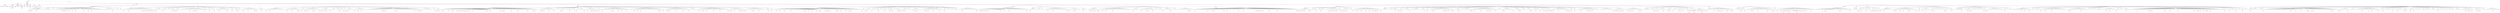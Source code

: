 digraph Tree {
	"t0" [label = "TEI"];
	"t1" [label = "teiHeader"];
	"t2" [label = "fileDesc"];
	"t3" [label = "titleStmt"];
	"t4" [label = "title"];
	"t5" [label = "author"];
	"t6" [label = "editor"];
	"t7" [label = "principal"];
	"t8" [label = "editionStmt"];
	"t9" [label = "edition"];
	"t10" [label = "respStmt"];
	"t11" [label = "name"];
	"t12" [label = "resp"];
	"t13" [label = "publicationStmt"];
	"t14" [label = "publisher"];
	"t15" [label = "date"];
	"t16" [label = "idno"];
	"t17" [label = "availability"];
	"t18" [label = "licence"];
	"t19" [label = "sourceDesc"];
	"t20" [label = "profileDesc"];
	"t21" [label = "creation"];
	"t22" [label = "date"];
	"t23" [label = "langUsage"];
	"t24" [label = "language"];
	"t25" [label = "textClass"];
	"t26" [label = "keywords"];
	"t27" [label = "term"];
	"t28" [label = "text"];
	"t29" [label = "body"];
	"t30" [label = "head"];
	"t31" [label = "lb"];
	"t32" [label = "lb"];
	"t33" [label = "div"];
	"t34" [label = "head"];
	"t35" [label = "p"];
	"t36" [label = "hi"];
	"t37" [label = "hi"];
	"t38" [label = "hi"];
	"t39" [label = "p"];
	"t40" [label = "p"];
	"t41" [label = "div"];
	"t42" [label = "head"];
	"t43" [label = "div"];
	"t44" [label = "head"];
	"t45" [label = "div"];
	"t46" [label = "head"];
	"t47" [label = "sp"];
	"t48" [label = "l"];
	"t49" [label = "ref"];
	"t50" [label = "pb"];
	"t51" [label = "l"];
	"t52" [label = "ref"];
	"t53" [label = "l"];
	"t54" [label = "l"];
	"t55" [label = "l"];
	"t56" [label = "pb"];
	"t57" [label = "l"];
	"t58" [label = "l"];
	"t59" [label = "l"];
	"t60" [label = "sp"];
	"t61" [label = "l"];
	"t62" [label = "l"];
	"t63" [label = "l"];
	"t64" [label = "l"];
	"t65" [label = "l"];
	"t66" [label = "l"];
	"t67" [label = "sp"];
	"t68" [label = "l"];
	"t69" [label = "sp"];
	"t70" [label = "l"];
	"t71" [label = "sp"];
	"t72" [label = "l"];
	"t73" [label = "l"];
	"t74" [label = "l"];
	"t75" [label = "l"];
	"t76" [label = "l"];
	"t77" [label = "pb"];
	"t78" [label = "l"];
	"t79" [label = "ref"];
	"t80" [label = "ref"];
	"t81" [label = "l"];
	"t82" [label = "ref"];
	"t83" [label = "l"];
	"t84" [label = "l"];
	"t85" [label = "ref"];
	"t86" [label = "l"];
	"t87" [label = "l"];
	"t88" [label = "ref"];
	"t89" [label = "l"];
	"t90" [label = "l"];
	"t91" [label = "ref"];
	"t92" [label = "l"];
	"t93" [label = "l"];
	"t94" [label = "l"];
	"t95" [label = "l"];
	"t96" [label = "l"];
	"t97" [label = "ref"];
	"t98" [label = "l"];
	"t99" [label = "l"];
	"t100" [label = "l"];
	"t101" [label = "ref"];
	"t102" [label = "l"];
	"t103" [label = "l"];
	"t104" [label = "ref"];
	"t105" [label = "l"];
	"t106" [label = "l"];
	"t107" [label = "l"];
	"t108" [label = "l"];
	"t109" [label = "l"];
	"t110" [label = "l"];
	"t111" [label = "l"];
	"t112" [label = "sp"];
	"t113" [label = "pb"];
	"t114" [label = "l"];
	"t115" [label = "l"];
	"t116" [label = "l"];
	"t117" [label = "l"];
	"t118" [label = "l"];
	"t119" [label = "ref"];
	"t120" [label = "l"];
	"t121" [label = "l"];
	"t122" [label = "sp"];
	"t123" [label = "l"];
	"t124" [label = "l"];
	"t125" [label = "sp"];
	"t126" [label = "l"];
	"t127" [label = "l"];
	"t128" [label = "div"];
	"t129" [label = "head"];
	"t130" [label = "sp"];
	"t131" [label = "l"];
	"t132" [label = "pb"];
	"t133" [label = "l"];
	"t134" [label = "sp"];
	"t135" [label = "l"];
	"t136" [label = "l"];
	"t137" [label = "ref"];
	"t138" [label = "l"];
	"t139" [label = "l"];
	"t140" [label = "l"];
	"t141" [label = "l"];
	"t142" [label = "l"];
	"t143" [label = "l"];
	"t144" [label = "l"];
	"t145" [label = "l"];
	"t146" [label = "ref"];
	"t147" [label = "l"];
	"t148" [label = "l"];
	"t149" [label = "ref"];
	"t150" [label = "ref"];
	"t151" [label = "l"];
	"t152" [label = "ref"];
	"t153" [label = "ref"];
	"t154" [label = "l"];
	"t155" [label = "l"];
	"t156" [label = "ref"];
	"t157" [label = "ref"];
	"t158" [label = "pb"];
	"t159" [label = "l"];
	"t160" [label = "l"];
	"t161" [label = "sp"];
	"t162" [label = "l"];
	"t163" [label = "ref"];
	"t164" [label = "l"];
	"t165" [label = "ref"];
	"t166" [label = "l"];
	"t167" [label = "l"];
	"t168" [label = "l"];
	"t169" [label = "sp"];
	"t170" [label = "l"];
	"t171" [label = "ref"];
	"t172" [label = "l"];
	"t173" [label = "l"];
	"t174" [label = "sp"];
	"t175" [label = "l"];
	"t176" [label = "l"];
	"t177" [label = "sp"];
	"t178" [label = "l"];
	"t179" [label = "l"];
	"t180" [label = "ref"];
	"t181" [label = "l"];
	"t182" [label = "ref"];
	"t183" [label = "sp"];
	"t184" [label = "l"];
	"t185" [label = "ref"];
	"t186" [label = "l"];
	"t187" [label = "pb"];
	"t188" [label = "l"];
	"t189" [label = "sp"];
	"t190" [label = "l"];
	"t191" [label = "l"];
	"t192" [label = "l"];
	"t193" [label = "l"];
	"t194" [label = "l"];
	"t195" [label = "l"];
	"t196" [label = "l"];
	"t197" [label = "ref"];
	"t198" [label = "l"];
	"t199" [label = "l"];
	"t200" [label = "l"];
	"t201" [label = "ref"];
	"t202" [label = "ref"];
	"t203" [label = "l"];
	"t204" [label = "ref"];
	"t205" [label = "l"];
	"t206" [label = "l"];
	"t207" [label = "l"];
	"t208" [label = "l"];
	"t209" [label = "l"];
	"t210" [label = "ref"];
	"t211" [label = "sp"];
	"t212" [label = "l"];
	"t213" [label = "sp"];
	"t214" [label = "l"];
	"t215" [label = "sp"];
	"t216" [label = "l"];
	"t217" [label = "pb"];
	"t218" [label = "l"];
	"t219" [label = "sp"];
	"t220" [label = "l"];
	"t221" [label = "l"];
	"t222" [label = "ref"];
	"t223" [label = "sp"];
	"t224" [label = "l"];
	"t225" [label = "l"];
	"t226" [label = "l"];
	"t227" [label = "ref"];
	"t228" [label = "l"];
	"t229" [label = "l"];
	"t230" [label = "l"];
	"t231" [label = "l"];
	"t232" [label = "l"];
	"t233" [label = "ref"];
	"t234" [label = "l"];
	"t235" [label = "l"];
	"t236" [label = "sp"];
	"t237" [label = "l"];
	"t238" [label = "ref"];
	"t239" [label = "l"];
	"t240" [label = "sp"];
	"t241" [label = "l"];
	"t242" [label = "l"];
	"t243" [label = "ref"];
	"t244" [label = "l"];
	"t245" [label = "pb"];
	"t246" [label = "sp"];
	"t247" [label = "l"];
	"t248" [label = "sp"];
	"t249" [label = "l"];
	"t250" [label = "l"];
	"t251" [label = "ref"];
	"t252" [label = "l"];
	"t253" [label = "l"];
	"t254" [label = "l"];
	"t255" [label = "ref"];
	"t256" [label = "l"];
	"t257" [label = "l"];
	"t258" [label = "l"];
	"t259" [label = "l"];
	"t260" [label = "ref"];
	"t261" [label = "l"];
	"t262" [label = "ref"];
	"t263" [label = "l"];
	"t264" [label = "sp"];
	"t265" [label = "l"];
	"t266" [label = "l"];
	"t267" [label = "ref"];
	"t268" [label = "l"];
	"t269" [label = "l"];
	"t270" [label = "div"];
	"t271" [label = "head"];
	"t272" [label = "sp"];
	"t273" [label = "l"];
	"t274" [label = "pb"];
	"t275" [label = "l"];
	"t276" [label = "l"];
	"t277" [label = "ref"];
	"t278" [label = "l"];
	"t279" [label = "l"];
	"t280" [label = "l"];
	"t281" [label = "l"];
	"t282" [label = "l"];
	"t283" [label = "l"];
	"t284" [label = "l"];
	"t285" [label = "l"];
	"t286" [label = "l"];
	"t287" [label = "sp"];
	"t288" [label = "l"];
	"t289" [label = "l"];
	"t290" [label = "ref"];
	"t291" [label = "l"];
	"t292" [label = "l"];
	"t293" [label = "l"];
	"t294" [label = "pb"];
	"t295" [label = "l"];
	"t296" [label = "l"];
	"t297" [label = "l"];
	"t298" [label = "l"];
	"t299" [label = "ref"];
	"t300" [label = "ref"];
	"t301" [label = "l"];
	"t302" [label = "sp"];
	"t303" [label = "l"];
	"t304" [label = "ref"];
	"t305" [label = "l"];
	"t306" [label = "sp"];
	"t307" [label = "l"];
	"t308" [label = "ref"];
	"t309" [label = "l"];
	"t310" [label = "ref"];
	"t311" [label = "l"];
	"t312" [label = "ref"];
	"t313" [label = "l"];
	"t314" [label = "l"];
	"t315" [label = "l"];
	"t316" [label = "ref"];
	"t317" [label = "l"];
	"t318" [label = "ref"];
	"t319" [label = "l"];
	"t320" [label = "l"];
	"t321" [label = "l"];
	"t322" [label = "ref"];
	"t323" [label = "sp"];
	"t324" [label = "l"];
	"t325" [label = "ref"];
	"t326" [label = "l"];
	"t327" [label = "ref"];
	"t328" [label = "l"];
	"t329" [label = "l"];
	"t330" [label = "ref"];
	"t331" [label = "pb"];
	"t332" [label = "l"];
	"t333" [label = "l"];
	"t334" [label = "sp"];
	"t335" [label = "l"];
	"t336" [label = "ref"];
	"t337" [label = "l"];
	"t338" [label = "l"];
	"t339" [label = "l"];
	"t340" [label = "sp"];
	"t341" [label = "l"];
	"t342" [label = "sp"];
	"t343" [label = "l"];
	"t344" [label = "ref"];
	"t345" [label = "sp"];
	"t346" [label = "l"];
	"t347" [label = "ref"];
	"t348" [label = "sp"];
	"t349" [label = "l"];
	"t350" [label = "l"];
	"t351" [label = "ref"];
	"t352" [label = "sp"];
	"t353" [label = "l"];
	"t354" [label = "ref"];
	"t355" [label = "ref"];
	"t356" [label = "sp"];
	"t357" [label = "l"];
	"t358" [label = "l"];
	"t359" [label = "pb"];
	"t360" [label = "l"];
	"t361" [label = "l"];
	"t362" [label = "l"];
	"t363" [label = "sp"];
	"t364" [label = "l"];
	"t365" [label = "ref"];
	"t366" [label = "l"];
	"t367" [label = "l"];
	"t368" [label = "ref"];
	"t369" [label = "l"];
	"t370" [label = "l"];
	"t371" [label = "ref"];
	"t372" [label = "l"];
	"t373" [label = "l"];
	"t374" [label = "l"];
	"t375" [label = "sp"];
	"t376" [label = "l"];
	"t377" [label = "l"];
	"t378" [label = "l"];
	"t379" [label = "l"];
	"t380" [label = "l"];
	"t381" [label = "l"];
	"t382" [label = "l"];
	"t383" [label = "l"];
	"t384" [label = "l"];
	"t385" [label = "l"];
	"t386" [label = "l"];
	"t387" [label = "ref"];
	"t388" [label = "pb"];
	"t389" [label = "l"];
	"t390" [label = "ref"];
	"t391" [label = "l"];
	"t392" [label = "l"];
	"t393" [label = "l"];
	"t394" [label = "l"];
	"t395" [label = "l"];
	"t396" [label = "l"];
	"t397" [label = "ref"];
	"t398" [label = "l"];
	"t399" [label = "ref"];
	"t400" [label = "l"];
	"t401" [label = "l"];
	"t402" [label = "l"];
	"t403" [label = "l"];
	"t404" [label = "l"];
	"t405" [label = "l"];
	"t406" [label = "l"];
	"t407" [label = "l"];
	"t408" [label = "l"];
	"t409" [label = "l"];
	"t410" [label = "l"];
	"t411" [label = "ref"];
	"t412" [label = "l"];
	"t413" [label = "l"];
	"t414" [label = "ref"];
	"t415" [label = "l"];
	"t416" [label = "ref"];
	"t417" [label = "ref"];
	"t418" [label = "sp"];
	"t419" [label = "l"];
	"t420" [label = "sp"];
	"t421" [label = "pb"];
	"t422" [label = "l"];
	"t423" [label = "l"];
	"t424" [label = "l"];
	"t425" [label = "l"];
	"t426" [label = "l"];
	"t427" [label = "l"];
	"t428" [label = "sp"];
	"t429" [label = "l"];
	"t430" [label = "l"];
	"t431" [label = "ref"];
	"t432" [label = "sp"];
	"t433" [label = "l"];
	"t434" [label = "ref"];
	"t435" [label = "ref"];
	"t436" [label = "l"];
	"t437" [label = "p"];
	"t438" [label = "div"];
	"t439" [label = "head"];
	"t440" [label = "div"];
	"t441" [label = "head"];
	"t442" [label = "sp"];
	"t443" [label = "l"];
	"t444" [label = "pb"];
	"t445" [label = "l"];
	"t446" [label = "ref"];
	"t447" [label = "l"];
	"t448" [label = "l"];
	"t449" [label = "l"];
	"t450" [label = "ref"];
	"t451" [label = "l"];
	"t452" [label = "l"];
	"t453" [label = "ref"];
	"t454" [label = "l"];
	"t455" [label = "ref"];
	"t456" [label = "l"];
	"t457" [label = "l"];
	"t458" [label = "ref"];
	"t459" [label = "l"];
	"t460" [label = "ref"];
	"t461" [label = "l"];
	"t462" [label = "ref"];
	"t463" [label = "l"];
	"t464" [label = "ref"];
	"t465" [label = "pb"];
	"t466" [label = "l"];
	"t467" [label = "ref"];
	"t468" [label = "l"];
	"t469" [label = "ref"];
	"t470" [label = "l"];
	"t471" [label = "l"];
	"t472" [label = "ref"];
	"t473" [label = "l"];
	"t474" [label = "ref"];
	"t475" [label = "l"];
	"t476" [label = "l"];
	"t477" [label = "ref"];
	"t478" [label = "l"];
	"t479" [label = "l"];
	"t480" [label = "l"];
	"t481" [label = "l"];
	"t482" [label = "l"];
	"t483" [label = "l"];
	"t484" [label = "l"];
	"t485" [label = "l"];
	"t486" [label = "l"];
	"t487" [label = "ref"];
	"t488" [label = "ref"];
	"t489" [label = "l"];
	"t490" [label = "l"];
	"t491" [label = "ref"];
	"t492" [label = "l"];
	"t493" [label = "l"];
	"t494" [label = "l"];
	"t495" [label = "l"];
	"t496" [label = "l"];
	"t497" [label = "l"];
	"t498" [label = "ref"];
	"t499" [label = "l"];
	"t500" [label = "l"];
	"t501" [label = "ref"];
	"t502" [label = "pb"];
	"t503" [label = "l"];
	"t504" [label = "l"];
	"t505" [label = "l"];
	"t506" [label = "l"];
	"t507" [label = "l"];
	"t508" [label = "ref"];
	"t509" [label = "l"];
	"t510" [label = "l"];
	"t511" [label = "l"];
	"t512" [label = "l"];
	"t513" [label = "ref"];
	"t514" [label = "l"];
	"t515" [label = "l"];
	"t516" [label = "l"];
	"t517" [label = "l"];
	"t518" [label = "l"];
	"t519" [label = "l"];
	"t520" [label = "ref"];
	"t521" [label = "l"];
	"t522" [label = "l"];
	"t523" [label = "l"];
	"t524" [label = "l"];
	"t525" [label = "ref"];
	"t526" [label = "ref"];
	"t527" [label = "l"];
	"t528" [label = "l"];
	"t529" [label = "sp"];
	"t530" [label = "l"];
	"t531" [label = "l"];
	"t532" [label = "l"];
	"t533" [label = "ref"];
	"t534" [label = "pb"];
	"t535" [label = "l"];
	"t536" [label = "ref"];
	"t537" [label = "l"];
	"t538" [label = "l"];
	"t539" [label = "l"];
	"t540" [label = "ref"];
	"t541" [label = "l"];
	"t542" [label = "l"];
	"t543" [label = "l"];
	"t544" [label = "ref"];
	"t545" [label = "l"];
	"t546" [label = "sp"];
	"t547" [label = "l"];
	"t548" [label = "sp"];
	"t549" [label = "l"];
	"t550" [label = "sp"];
	"t551" [label = "l"];
	"t552" [label = "sp"];
	"t553" [label = "l"];
	"t554" [label = "ref"];
	"t555" [label = "ref"];
	"t556" [label = "l"];
	"t557" [label = "l"];
	"t558" [label = "sp"];
	"t559" [label = "l"];
	"t560" [label = "sp"];
	"t561" [label = "l"];
	"t562" [label = "l"];
	"t563" [label = "pb"];
	"t564" [label = "sp"];
	"t565" [label = "l"];
	"t566" [label = "sp"];
	"t567" [label = "l"];
	"t568" [label = "l"];
	"t569" [label = "sp"];
	"t570" [label = "l"];
	"t571" [label = "ref"];
	"t572" [label = "l"];
	"t573" [label = "sp"];
	"t574" [label = "l"];
	"t575" [label = "l"];
	"t576" [label = "l"];
	"t577" [label = "l"];
	"t578" [label = "ref"];
	"t579" [label = "sp"];
	"t580" [label = "l"];
	"t581" [label = "l"];
	"t582" [label = "ref"];
	"t583" [label = "l"];
	"t584" [label = "l"];
	"t585" [label = "l"];
	"t586" [label = "ref"];
	"t587" [label = "ref"];
	"t588" [label = "l"];
	"t589" [label = "ref"];
	"t590" [label = "l"];
	"t591" [label = "ref"];
	"t592" [label = "pb"];
	"t593" [label = "l"];
	"t594" [label = "sp"];
	"t595" [label = "l"];
	"t596" [label = "ref"];
	"t597" [label = "l"];
	"t598" [label = "sp"];
	"t599" [label = "l"];
	"t600" [label = "ref"];
	"t601" [label = "l"];
	"t602" [label = "l"];
	"t603" [label = "l"];
	"t604" [label = "l"];
	"t605" [label = "l"];
	"t606" [label = "l"];
	"t607" [label = "ref"];
	"t608" [label = "l"];
	"t609" [label = "ref"];
	"t610" [label = "l"];
	"t611" [label = "l"];
	"t612" [label = "l"];
	"t613" [label = "ref"];
	"t614" [label = "l"];
	"t615" [label = "l"];
	"t616" [label = "ref"];
	"t617" [label = "l"];
	"t618" [label = "l"];
	"t619" [label = "l"];
	"t620" [label = "ref"];
	"t621" [label = "l"];
	"t622" [label = "l"];
	"t623" [label = "sp"];
	"t624" [label = "pb"];
	"t625" [label = "l"];
	"t626" [label = "l"];
	"t627" [label = "ref"];
	"t628" [label = "l"];
	"t629" [label = "l"];
	"t630" [label = "ref"];
	"t631" [label = "l"];
	"t632" [label = "l"];
	"t633" [label = "ref"];
	"t634" [label = "l"];
	"t635" [label = "l"];
	"t636" [label = "l"];
	"t637" [label = "l"];
	"t638" [label = "l"];
	"t639" [label = "l"];
	"t640" [label = "l"];
	"t641" [label = "l"];
	"t642" [label = "l"];
	"t643" [label = "l"];
	"t644" [label = "l"];
	"t645" [label = "ref"];
	"t646" [label = "l"];
	"t647" [label = "ref"];
	"t648" [label = "l"];
	"t649" [label = "l"];
	"t650" [label = "ref"];
	"t651" [label = "sp"];
	"t652" [label = "l"];
	"t653" [label = "l"];
	"t654" [label = "l"];
	"t655" [label = "ref"];
	"t656" [label = "ref"];
	"t657" [label = "pb"];
	"t658" [label = "l"];
	"t659" [label = "l"];
	"t660" [label = "l"];
	"t661" [label = "l"];
	"t662" [label = "l"];
	"t663" [label = "ref"];
	"t664" [label = "l"];
	"t665" [label = "l"];
	"t666" [label = "l"];
	"t667" [label = "l"];
	"t668" [label = "ref"];
	"t669" [label = "l"];
	"t670" [label = "l"];
	"t671" [label = "l"];
	"t672" [label = "l"];
	"t673" [label = "ref"];
	"t674" [label = "sp"];
	"t675" [label = "l"];
	"t676" [label = "l"];
	"t677" [label = "l"];
	"t678" [label = "l"];
	"t679" [label = "sp"];
	"t680" [label = "l"];
	"t681" [label = "l"];
	"t682" [label = "ref"];
	"t683" [label = "l"];
	"t684" [label = "l"];
	"t685" [label = "ref"];
	"t686" [label = "l"];
	"t687" [label = "pb"];
	"t688" [label = "l"];
	"t689" [label = "l"];
	"t690" [label = "ref"];
	"t691" [label = "l"];
	"t692" [label = "l"];
	"t693" [label = "l"];
	"t694" [label = "l"];
	"t695" [label = "ref"];
	"t696" [label = "l"];
	"t697" [label = "l"];
	"t698" [label = "l"];
	"t699" [label = "l"];
	"t700" [label = "ref"];
	"t701" [label = "l"];
	"t702" [label = "l"];
	"t703" [label = "l"];
	"t704" [label = "l"];
	"t705" [label = "l"];
	"t706" [label = "ref"];
	"t707" [label = "sp"];
	"t708" [label = "l"];
	"t709" [label = "ref"];
	"t710" [label = "l"];
	"t711" [label = "ref"];
	"t712" [label = "l"];
	"t713" [label = "l"];
	"t714" [label = "ref"];
	"t715" [label = "l"];
	"t716" [label = "l"];
	"t717" [label = "l"];
	"t718" [label = "l"];
	"t719" [label = "ref"];
	"t720" [label = "ref"];
	"t721" [label = "l"];
	"t722" [label = "pb"];
	"t723" [label = "l"];
	"t724" [label = "ref"];
	"t725" [label = "ref"];
	"t726" [label = "sp"];
	"t727" [label = "l"];
	"t728" [label = "l"];
	"t729" [label = "l"];
	"t730" [label = "l"];
	"t731" [label = "l"];
	"t732" [label = "ref"];
	"t733" [label = "l"];
	"t734" [label = "ref"];
	"t735" [label = "l"];
	"t736" [label = "l"];
	"t737" [label = "l"];
	"t738" [label = "ref"];
	"t739" [label = "l"];
	"t740" [label = "l"];
	"t741" [label = "l"];
	"t742" [label = "l"];
	"t743" [label = "sp"];
	"t744" [label = "l"];
	"t745" [label = "l"];
	"t746" [label = "ref"];
	"t747" [label = "l"];
	"t748" [label = "sp"];
	"t749" [label = "l"];
	"t750" [label = "ref"];
	"t751" [label = "l"];
	"t752" [label = "div"];
	"t753" [label = "head"];
	"t754" [label = "sp"];
	"t755" [label = "pb"];
	"t756" [label = "l"];
	"t757" [label = "ref"];
	"t758" [label = "l"];
	"t759" [label = "l"];
	"t760" [label = "ref"];
	"t761" [label = "l"];
	"t762" [label = "l"];
	"t763" [label = "l"];
	"t764" [label = "ref"];
	"t765" [label = "l"];
	"t766" [label = "l"];
	"t767" [label = "l"];
	"t768" [label = "l"];
	"t769" [label = "ref"];
	"t770" [label = "l"];
	"t771" [label = "l"];
	"t772" [label = "l"];
	"t773" [label = "l"];
	"t774" [label = "l"];
	"t775" [label = "l"];
	"t776" [label = "l"];
	"t777" [label = "l"];
	"t778" [label = "ref"];
	"t779" [label = "l"];
	"t780" [label = "ref"];
	"t781" [label = "l"];
	"t782" [label = "l"];
	"t783" [label = "pb"];
	"t784" [label = "l"];
	"t785" [label = "l"];
	"t786" [label = "ref"];
	"t787" [label = "l"];
	"t788" [label = "l"];
	"t789" [label = "l"];
	"t790" [label = "ref"];
	"t791" [label = "l"];
	"t792" [label = "l"];
	"t793" [label = "ref"];
	"t794" [label = "ref"];
	"t795" [label = "l"];
	"t796" [label = "l"];
	"t797" [label = "l"];
	"t798" [label = "ref"];
	"t799" [label = "l"];
	"t800" [label = "ref"];
	"t801" [label = "ref"];
	"t802" [label = "l"];
	"t803" [label = "l"];
	"t804" [label = "ref"];
	"t805" [label = "l"];
	"t806" [label = "l"];
	"t807" [label = "l"];
	"t808" [label = "l"];
	"t809" [label = "ref"];
	"t810" [label = "l"];
	"t811" [label = "ref"];
	"t812" [label = "l"];
	"t813" [label = "l"];
	"t814" [label = "ref"];
	"t815" [label = "l"];
	"t816" [label = "l"];
	"t817" [label = "l"];
	"t818" [label = "ref"];
	"t819" [label = "l"];
	"t820" [label = "l"];
	"t821" [label = "ref"];
	"t822" [label = "l"];
	"t823" [label = "pb"];
	"t824" [label = "l"];
	"t825" [label = "l"];
	"t826" [label = "l"];
	"t827" [label = "l"];
	"t828" [label = "l"];
	"t829" [label = "l"];
	"t830" [label = "sp"];
	"t831" [label = "l"];
	"t832" [label = "ref"];
	"t833" [label = "l"];
	"t834" [label = "sp"];
	"t835" [label = "l"];
	"t836" [label = "ref"];
	"t837" [label = "l"];
	"t838" [label = "ref"];
	"t839" [label = "l"];
	"t840" [label = "l"];
	"t841" [label = "sp"];
	"t842" [label = "l"];
	"t843" [label = "ref"];
	"t844" [label = "l"];
	"t845" [label = "sp"];
	"t846" [label = "l"];
	"t847" [label = "sp"];
	"t848" [label = "l"];
	"t849" [label = "l"];
	"t850" [label = "pb"];
	"t851" [label = "sp"];
	"t852" [label = "l"];
	"t853" [label = "sp"];
	"t854" [label = "l"];
	"t855" [label = "l"];
	"t856" [label = "sp"];
	"t857" [label = "l"];
	"t858" [label = "ref"];
	"t859" [label = "sp"];
	"t860" [label = "l"];
	"t861" [label = "sp"];
	"t862" [label = "l"];
	"t863" [label = "l"];
	"t864" [label = "ref"];
	"t865" [label = "l"];
	"t866" [label = "ref"];
	"t867" [label = "l"];
	"t868" [label = "ref"];
	"t869" [label = "sp"];
	"t870" [label = "l"];
	"t871" [label = "sp"];
	"t872" [label = "l"];
	"t873" [label = "l"];
	"t874" [label = "sp"];
	"t875" [label = "l"];
	"t876" [label = "ref"];
	"t877" [label = "ref"];
	"t878" [label = "l"];
	"t879" [label = "ref"];
	"t880" [label = "sp"];
	"t881" [label = "pb"];
	"t882" [label = "l"];
	"t883" [label = "ref"];
	"t884" [label = "ref"];
	"t885" [label = "l"];
	"t886" [label = "l"];
	"t887" [label = "l"];
	"t888" [label = "sp"];
	"t889" [label = "l"];
	"t890" [label = "sp"];
	"t891" [label = "l"];
	"t892" [label = "l"];
	"t893" [label = "ref"];
	"t894" [label = "l"];
	"t895" [label = "ref"];
	"t896" [label = "l"];
	"t897" [label = "ref"];
	"t898" [label = "l"];
	"t899" [label = "l"];
	"t900" [label = "sp"];
	"t901" [label = "l"];
	"t902" [label = "l"];
	"t903" [label = "l"];
	"t904" [label = "ref"];
	"t905" [label = "l"];
	"t906" [label = "ref"];
	"t907" [label = "l"];
	"t908" [label = "ref"];
	"t909" [label = "l"];
	"t910" [label = "l"];
	"t911" [label = "l"];
	"t912" [label = "pb"];
	"t913" [label = "l"];
	"t914" [label = "l"];
	"t915" [label = "l"];
	"t916" [label = "l"];
	"t917" [label = "ref"];
	"t918" [label = "l"];
	"t919" [label = "sp"];
	"t920" [label = "l"];
	"t921" [label = "sp"];
	"t922" [label = "l"];
	"t923" [label = "ref"];
	"t924" [label = "l"];
	"t925" [label = "sp"];
	"t926" [label = "l"];
	"t927" [label = "sp"];
	"t928" [label = "l"];
	"t929" [label = "sp"];
	"t930" [label = "l"];
	"t931" [label = "sp"];
	"t932" [label = "l"];
	"t933" [label = "sp"];
	"t934" [label = "l"];
	"t935" [label = "sp"];
	"t936" [label = "pb"];
	"t937" [label = "l"];
	"t938" [label = "sp"];
	"t939" [label = "l"];
	"t940" [label = "l"];
	"t941" [label = "l"];
	"t942" [label = "ref"];
	"t943" [label = "l"];
	"t944" [label = "l"];
	"t945" [label = "l"];
	"t946" [label = "l"];
	"t947" [label = "l"];
	"t948" [label = "l"];
	"t949" [label = "l"];
	"t950" [label = "l"];
	"t951" [label = "l"];
	"t952" [label = "ref"];
	"t953" [label = "p"];
	"t954" [label = "div"];
	"t955" [label = "head"];
	"t956" [label = "div"];
	"t957" [label = "head"];
	"t958" [label = "sp"];
	"t959" [label = "pb"];
	"t960" [label = "l"];
	"t961" [label = "ref"];
	"t962" [label = "ref"];
	"t963" [label = "ref"];
	"t964" [label = "l"];
	"t965" [label = "l"];
	"t966" [label = "ref"];
	"t967" [label = "l"];
	"t968" [label = "ref"];
	"t969" [label = "l"];
	"t970" [label = "ref"];
	"t971" [label = "l"];
	"t972" [label = "l"];
	"t973" [label = "l"];
	"t974" [label = "l"];
	"t975" [label = "l"];
	"t976" [label = "l"];
	"t977" [label = "l"];
	"t978" [label = "l"];
	"t979" [label = "ref"];
	"t980" [label = "l"];
	"t981" [label = "l"];
	"t982" [label = "pb"];
	"t983" [label = "l"];
	"t984" [label = "l"];
	"t985" [label = "l"];
	"t986" [label = "ref"];
	"t987" [label = "l"];
	"t988" [label = "l"];
	"t989" [label = "l"];
	"t990" [label = "l"];
	"t991" [label = "l"];
	"t992" [label = "l"];
	"t993" [label = "l"];
	"t994" [label = "l"];
	"t995" [label = "l"];
	"t996" [label = "l"];
	"t997" [label = "l"];
	"t998" [label = "ref"];
	"t999" [label = "l"];
	"t1000" [label = "div"];
	"t1001" [label = "head"];
	"t1002" [label = "sp"];
	"t1003" [label = "l"];
	"t1004" [label = "ref"];
	"t1005" [label = "l"];
	"t1006" [label = "l"];
	"t1007" [label = "l"];
	"t1008" [label = "sp"];
	"t1009" [label = "pb"];
	"t1010" [label = "l"];
	"t1011" [label = "l"];
	"t1012" [label = "sp"];
	"t1013" [label = "l"];
	"t1014" [label = "l"];
	"t1015" [label = "sp"];
	"t1016" [label = "l"];
	"t1017" [label = "l"];
	"t1018" [label = "l"];
	"t1019" [label = "ref"];
	"t1020" [label = "l"];
	"t1021" [label = "l"];
	"t1022" [label = "l"];
	"t1023" [label = "ref"];
	"t1024" [label = "l"];
	"t1025" [label = "l"];
	"t1026" [label = "l"];
	"t1027" [label = "l"];
	"t1028" [label = "l"];
	"t1029" [label = "l"];
	"t1030" [label = "l"];
	"t1031" [label = "l"];
	"t1032" [label = "l"];
	"t1033" [label = "ref"];
	"t1034" [label = "l"];
	"t1035" [label = "ref"];
	"t1036" [label = "sp"];
	"t1037" [label = "pb"];
	"t1038" [label = "l"];
	"t1039" [label = "l"];
	"t1040" [label = "ref"];
	"t1041" [label = "l"];
	"t1042" [label = "ref"];
	"t1043" [label = "l"];
	"t1044" [label = "l"];
	"t1045" [label = "l"];
	"t1046" [label = "sp"];
	"t1047" [label = "l"];
	"t1048" [label = "l"];
	"t1049" [label = "ref"];
	"t1050" [label = "l"];
	"t1051" [label = "l"];
	"t1052" [label = "div"];
	"t1053" [label = "head"];
	"t1054" [label = "sp"];
	"t1055" [label = "l"];
	"t1056" [label = "l"];
	"t1057" [label = "l"];
	"t1058" [label = "ref"];
	"t1059" [label = "ref"];
	"t1060" [label = "l"];
	"t1061" [label = "l"];
	"t1062" [label = "ref"];
	"t1063" [label = "ref"];
	"t1064" [label = "l"];
	"t1065" [label = "l"];
	"t1066" [label = "ref"];
	"t1067" [label = "pb"];
	"t1068" [label = "sp"];
	"t1069" [label = "l"];
	"t1070" [label = "sp"];
	"t1071" [label = "l"];
	"t1072" [label = "l"];
	"t1073" [label = "ref"];
	"t1074" [label = "l"];
	"t1075" [label = "l"];
	"t1076" [label = "ref"];
	"t1077" [label = "l"];
	"t1078" [label = "l"];
	"t1079" [label = "l"];
	"t1080" [label = "l"];
	"t1081" [label = "ref"];
	"t1082" [label = "l"];
	"t1083" [label = "l"];
	"t1084" [label = "l"];
	"t1085" [label = "l"];
	"t1086" [label = "l"];
	"t1087" [label = "l"];
	"t1088" [label = "l"];
	"t1089" [label = "l"];
	"t1090" [label = "l"];
	"t1091" [label = "l"];
	"t1092" [label = "l"];
	"t1093" [label = "sp"];
	"t1094" [label = "l"];
	"t1095" [label = "l"];
	"t1096" [label = "pb"];
	"t1097" [label = "l"];
	"t1098" [label = "l"];
	"t1099" [label = "l"];
	"t1100" [label = "sp"];
	"t1101" [label = "l"];
	"t1102" [label = "l"];
	"t1103" [label = "ref"];
	"t1104" [label = "l"];
	"t1105" [label = "l"];
	"t1106" [label = "l"];
	"t1107" [label = "ref"];
	"t1108" [label = "l"];
	"t1109" [label = "ref"];
	"t1110" [label = "l"];
	"t1111" [label = "l"];
	"t1112" [label = "l"];
	"t1113" [label = "ref"];
	"t1114" [label = "l"];
	"t1115" [label = "sp"];
	"t1116" [label = "l"];
	"t1117" [label = "sp"];
	"t1118" [label = "l"];
	"t1119" [label = "sp"];
	"t1120" [label = "l"];
	"t1121" [label = "l"];
	"t1122" [label = "l"];
	"t1123" [label = "pb"];
	"t1124" [label = "sp"];
	"t1125" [label = "l"];
	"t1126" [label = "l"];
	"t1127" [label = "l"];
	"t1128" [label = "l"];
	"t1129" [label = "l"];
	"t1130" [label = "ref"];
	"t1131" [label = "l"];
	"t1132" [label = "sp"];
	"t1133" [label = "l"];
	"t1134" [label = "l"];
	"t1135" [label = "l"];
	"t1136" [label = "sp"];
	"t1137" [label = "l"];
	"t1138" [label = "l"];
	"t1139" [label = "l"];
	"t1140" [label = "l"];
	"t1141" [label = "l"];
	"t1142" [label = "l"];
	"t1143" [label = "l"];
	"t1144" [label = "ref"];
	"t1145" [label = "l"];
	"t1146" [label = "ref"];
	"t1147" [label = "l"];
	"t1148" [label = "l"];
	"t1149" [label = "div"];
	"t1150" [label = "pb"];
	"t1151" [label = "head"];
	"t1152" [label = "sp"];
	"t1153" [label = "l"];
	"t1154" [label = "ref"];
	"t1155" [label = "l"];
	"t1156" [label = "l"];
	"t1157" [label = "l"];
	"t1158" [label = "l"];
	"t1159" [label = "l"];
	"t1160" [label = "l"];
	"t1161" [label = "l"];
	"t1162" [label = "l"];
	"t1163" [label = "ref"];
	"t1164" [label = "l"];
	"t1165" [label = "l"];
	"t1166" [label = "l"];
	"t1167" [label = "ref"];
	"t1168" [label = "l"];
	"t1169" [label = "ref"];
	"t1170" [label = "l"];
	"t1171" [label = "l"];
	"t1172" [label = "l"];
	"t1173" [label = "l"];
	"t1174" [label = "l"];
	"t1175" [label = "l"];
	"t1176" [label = "ref"];
	"t1177" [label = "l"];
	"t1178" [label = "l"];
	"t1179" [label = "pb"];
	"t1180" [label = "l"];
	"t1181" [label = "l"];
	"t1182" [label = "l"];
	"t1183" [label = "l"];
	"t1184" [label = "l"];
	"t1185" [label = "l"];
	"t1186" [label = "l"];
	"t1187" [label = "ref"];
	"t1188" [label = "l"];
	"t1189" [label = "l"];
	"t1190" [label = "l"];
	"t1191" [label = "ref"];
	"t1192" [label = "l"];
	"t1193" [label = "l"];
	"t1194" [label = "l"];
	"t1195" [label = "l"];
	"t1196" [label = "l"];
	"t1197" [label = "l"];
	"t1198" [label = "l"];
	"t1199" [label = "l"];
	"t1200" [label = "ref"];
	"t1201" [label = "l"];
	"t1202" [label = "ref"];
	"t1203" [label = "l"];
	"t1204" [label = "ref"];
	"t1205" [label = "l"];
	"t1206" [label = "ref"];
	"t1207" [label = "l"];
	"t1208" [label = "ref"];
	"t1209" [label = "l"];
	"t1210" [label = "l"];
	"t1211" [label = "l"];
	"t1212" [label = "l"];
	"t1213" [label = "pb"];
	"t1214" [label = "l"];
	"t1215" [label = "l"];
	"t1216" [label = "l"];
	"t1217" [label = "l"];
	"t1218" [label = "l"];
	"t1219" [label = "ref"];
	"t1220" [label = "l"];
	"t1221" [label = "l"];
	"t1222" [label = "l"];
	"t1223" [label = "l"];
	"t1224" [label = "l"];
	"t1225" [label = "l"];
	"t1226" [label = "l"];
	"t1227" [label = "l"];
	"t1228" [label = "l"];
	"t1229" [label = "l"];
	"t1230" [label = "l"];
	"t1231" [label = "l"];
	"t1232" [label = "ref"];
	"t1233" [label = "p"];
	"t1234" [label = "div"];
	"t1235" [label = "head"];
	"t1236" [label = "div"];
	"t1237" [label = "head"];
	"t1238" [label = "sp"];
	"t1239" [label = "l"];
	"t1240" [label = "pb"];
	"t1241" [label = "l"];
	"t1242" [label = "ref"];
	"t1243" [label = "ref"];
	"t1244" [label = "l"];
	"t1245" [label = "ref"];
	"t1246" [label = "l"];
	"t1247" [label = "ref"];
	"t1248" [label = "l"];
	"t1249" [label = "l"];
	"t1250" [label = "l"];
	"t1251" [label = "ref"];
	"t1252" [label = "ref"];
	"t1253" [label = "sp"];
	"t1254" [label = "l"];
	"t1255" [label = "sp"];
	"t1256" [label = "pb"];
	"t1257" [label = "l"];
	"t1258" [label = "l"];
	"t1259" [label = "ref"];
	"t1260" [label = "sp"];
	"t1261" [label = "l"];
	"t1262" [label = "sp"];
	"t1263" [label = "l"];
	"t1264" [label = "l"];
	"t1265" [label = "ref"];
	"t1266" [label = "l"];
	"t1267" [label = "l"];
	"t1268" [label = "sp"];
	"t1269" [label = "l"];
	"t1270" [label = "l"];
	"t1271" [label = "l"];
	"t1272" [label = "l"];
	"t1273" [label = "ref"];
	"t1274" [label = "l"];
	"t1275" [label = "ref"];
	"t1276" [label = "ref"];
	"t1277" [label = "l"];
	"t1278" [label = "ref"];
	"t1279" [label = "l"];
	"t1280" [label = "ref"];
	"t1281" [label = "l"];
	"t1282" [label = "ref"];
	"t1283" [label = "l"];
	"t1284" [label = "l"];
	"t1285" [label = "ref"];
	"t1286" [label = "sp"];
	"t1287" [label = "l"];
	"t1288" [label = "sp"];
	"t1289" [label = "l"];
	"t1290" [label = "ref"];
	"t1291" [label = "pb"];
	"t1292" [label = "l"];
	"t1293" [label = "ref"];
	"t1294" [label = "l"];
	"t1295" [label = "ref"];
	"t1296" [label = "l"];
	"t1297" [label = "sp"];
	"t1298" [label = "l"];
	"t1299" [label = "sp"];
	"t1300" [label = "l"];
	"t1301" [label = "sp"];
	"t1302" [label = "l"];
	"t1303" [label = "ref"];
	"t1304" [label = "l"];
	"t1305" [label = "l"];
	"t1306" [label = "ref"];
	"t1307" [label = "l"];
	"t1308" [label = "ref"];
	"t1309" [label = "l"];
	"t1310" [label = "l"];
	"t1311" [label = "ref"];
	"t1312" [label = "l"];
	"t1313" [label = "l"];
	"t1314" [label = "l"];
	"t1315" [label = "ref"];
	"t1316" [label = "l"];
	"t1317" [label = "l"];
	"t1318" [label = "ref"];
	"t1319" [label = "l"];
	"t1320" [label = "l"];
	"t1321" [label = "pb"];
	"t1322" [label = "l"];
	"t1323" [label = "l"];
	"t1324" [label = "ref"];
	"t1325" [label = "ref"];
	"t1326" [label = "l"];
	"t1327" [label = "ref"];
	"t1328" [label = "l"];
	"t1329" [label = "l"];
	"t1330" [label = "ref"];
	"t1331" [label = "div"];
	"t1332" [label = "head"];
	"t1333" [label = "sp"];
	"t1334" [label = "l"];
	"t1335" [label = "l"];
	"t1336" [label = "l"];
	"t1337" [label = "l"];
	"t1338" [label = "sp"];
	"t1339" [label = "l"];
	"t1340" [label = "sp"];
	"t1341" [label = "l"];
	"t1342" [label = "l"];
	"t1343" [label = "l"];
	"t1344" [label = "l"];
	"t1345" [label = "pb"];
	"t1346" [label = "l"];
	"t1347" [label = "l"];
	"t1348" [label = "ref"];
	"t1349" [label = "sp"];
	"t1350" [label = "l"];
	"t1351" [label = "ref"];
	"t1352" [label = "l"];
	"t1353" [label = "ref"];
	"t1354" [label = "sp"];
	"t1355" [label = "l"];
	"t1356" [label = "l"];
	"t1357" [label = "l"];
	"t1358" [label = "l"];
	"t1359" [label = "l"];
	"t1360" [label = "ref"];
	"t1361" [label = "sp"];
	"t1362" [label = "l"];
	"t1363" [label = "l"];
	"t1364" [label = "l"];
	"t1365" [label = "l"];
	"t1366" [label = "l"];
	"t1367" [label = "l"];
	"t1368" [label = "sp"];
	"t1369" [label = "l"];
	"t1370" [label = "l"];
	"t1371" [label = "l"];
	"t1372" [label = "pb"];
	"t1373" [label = "sp"];
	"t1374" [label = "l"];
	"t1375" [label = "l"];
	"t1376" [label = "ref"];
	"t1377" [label = "sp"];
	"t1378" [label = "l"];
	"t1379" [label = "sp"];
	"t1380" [label = "l"];
	"t1381" [label = "l"];
	"t1382" [label = "ref"];
	"t1383" [label = "l"];
	"t1384" [label = "ref"];
	"t1385" [label = "l"];
	"t1386" [label = "l"];
	"t1387" [label = "l"];
	"t1388" [label = "l"];
	"t1389" [label = "l"];
	"t1390" [label = "l"];
	"t1391" [label = "ref"];
	"t1392" [label = "l"];
	"t1393" [label = "ref"];
	"t1394" [label = "l"];
	"t1395" [label = "ref"];
	"t1396" [label = "l"];
	"t1397" [label = "ref"];
	"t1398" [label = "l"];
	"t1399" [label = "l"];
	"t1400" [label = "ref"];
	"t1401" [label = "l"];
	"t1402" [label = "ref"];
	"t1403" [label = "sp"];
	"t1404" [label = "l"];
	"t1405" [label = "l"];
	"t1406" [label = "l"];
	"t1407" [label = "pb"];
	"t1408" [label = "l"];
	"t1409" [label = "ref"];
	"t1410" [label = "sp"];
	"t1411" [label = "l"];
	"t1412" [label = "sp"];
	"t1413" [label = "l"];
	"t1414" [label = "sp"];
	"t1415" [label = "l"];
	"t1416" [label = "l"];
	"t1417" [label = "l"];
	"t1418" [label = "l"];
	"t1419" [label = "sp"];
	"t1420" [label = "l"];
	"t1421" [label = "ref"];
	"t1422" [label = "ref"];
	"t1423" [label = "l"];
	"t1424" [label = "l"];
	"t1425" [label = "ref"];
	"t1426" [label = "l"];
	"t1427" [label = "l"];
	"t1428" [label = "l"];
	"t1429" [label = "l"];
	"t1430" [label = "ref"];
	"t1431" [label = "l"];
	"t1432" [label = "l"];
	"t1433" [label = "l"];
	"t1434" [label = "l"];
	"t1435" [label = "pb"];
	"t1436" [label = "l"];
	"t1437" [label = "ref"];
	"t1438" [label = "l"];
	"t1439" [label = "ref"];
	"t1440" [label = "l"];
	"t1441" [label = "l"];
	"t1442" [label = "l"];
	"t1443" [label = "ref"];
	"t1444" [label = "l"];
	"t1445" [label = "sp"];
	"t1446" [label = "l"];
	"t1447" [label = "l"];
	"t1448" [label = "sp"];
	"t1449" [label = "l"];
	"t1450" [label = "l"];
	"t1451" [label = "ref"];
	"t1452" [label = "ref"];
	"t1453" [label = "l"];
	"t1454" [label = "l"];
	"t1455" [label = "l"];
	"t1456" [label = "l"];
	"t1457" [label = "l"];
	"t1458" [label = "l"];
	"t1459" [label = "ref"];
	"t1460" [label = "sp"];
	"t1461" [label = "l"];
	"t1462" [label = "l"];
	"t1463" [label = "l"];
	"t1464" [label = "l"];
	"t1465" [label = "ref"];
	"t1466" [label = "pb"];
	"t1467" [label = "l"];
	"t1468" [label = "sp"];
	"t1469" [label = "l"];
	"t1470" [label = "l"];
	"t1471" [label = "l"];
	"t1472" [label = "sp"];
	"t1473" [label = "l"];
	"t1474" [label = "l"];
	"t1475" [label = "l"];
	"t1476" [label = "ref"];
	"t1477" [label = "ref"];
	"t1478" [label = "sp"];
	"t1479" [label = "l"];
	"t1480" [label = "l"];
	"t1481" [label = "l"];
	"t1482" [label = "ref"];
	"t1483" [label = "l"];
	"t1484" [label = "l"];
	"t1485" [label = "l"];
	"t1486" [label = "ref"];
	"t1487" [label = "sp"];
	"t1488" [label = "l"];
	"t1489" [label = "l"];
	"t1490" [label = "ref"];
	"t1491" [label = "sp"];
	"t1492" [label = "l"];
	"t1493" [label = "ref"];
	"t1494" [label = "sp"];
	"t1495" [label = "l"];
	"t1496" [label = "ref"];
	"t1497" [label = "sp"];
	"t1498" [label = "l"];
	"t1499" [label = "pb"];
	"t1500" [label = "l"];
	"t1501" [label = "ref"];
	"t1502" [label = "ref"];
	"t1503" [label = "sp"];
	"t1504" [label = "l"];
	"t1505" [label = "l"];
	"t1506" [label = "ref"];
	"t1507" [label = "l"];
	"t1508" [label = "l"];
	"t1509" [label = "l"];
	"t1510" [label = "ref"];
	"t1511" [label = "l"];
	"t1512" [label = "l"];
	"t1513" [label = "l"];
	"t1514" [label = "l"];
	"t1515" [label = "l"];
	"t1516" [label = "ref"];
	"t1517" [label = "l"];
	"t1518" [label = "ref"];
	"t1519" [label = "l"];
	"t1520" [label = "ref"];
	"t1521" [label = "sp"];
	"t1522" [label = "l"];
	"t1523" [label = "ref"];
	"t1524" [label = "l"];
	"t1525" [label = "sp"];
	"t1526" [label = "l"];
	"t1527" [label = "ref"];
	"t1528" [label = "l"];
	"t1529" [label = "sp"];
	"t1530" [label = "l"];
	"t1531" [label = "l"];
	"t1532" [label = "l"];
	"t1533" [label = "pb"];
	"t1534" [label = "l"];
	"t1535" [label = "l"];
	"t1536" [label = "l"];
	"t1537" [label = "l"];
	"t1538" [label = "ref"];
	"t1539" [label = "l"];
	"t1540" [label = "ref"];
	"t1541" [label = "ref"];
	"t1542" [label = "l"];
	"t1543" [label = "l"];
	"t1544" [label = "ref"];
	"t1545" [label = "l"];
	"t1546" [label = "l"];
	"t1547" [label = "l"];
	"t1548" [label = "l"];
	"t1549" [label = "sp"];
	"t1550" [label = "l"];
	"t1551" [label = "l"];
	"t1552" [label = "l"];
	"t1553" [label = "l"];
	"t1554" [label = "l"];
	"t1555" [label = "l"];
	"t1556" [label = "l"];
	"t1557" [label = "l"];
	"t1558" [label = "l"];
	"t1559" [label = "ref"];
	"t1560" [label = "sp"];
	"t1561" [label = "l"];
	"t1562" [label = "ref"];
	"t1563" [label = "l"];
	"t1564" [label = "ref"];
	"t1565" [label = "pb"];
	"t1566" [label = "l"];
	"t1567" [label = "l"];
	"t1568" [label = "ref"];
	"t1569" [label = "l"];
	"t1570" [label = "ref"];
	"t1571" [label = "l"];
	"t1572" [label = "ref"];
	"t1573" [label = "l"];
	"t1574" [label = "sp"];
	"t1575" [label = "l"];
	"t1576" [label = "l"];
	"t1577" [label = "ref"];
	"t1578" [label = "l"];
	"t1579" [label = "ref"];
	"t1580" [label = "l"];
	"t1581" [label = "ref"];
	"t1582" [label = "l"];
	"t1583" [label = "ref"];
	"t1584" [label = "l"];
	"t1585" [label = "l"];
	"t1586" [label = "l"];
	"t1587" [label = "l"];
	"t1588" [label = "ref"];
	"t1589" [label = "l"];
	"t1590" [label = "ref"];
	"t1591" [label = "l"];
	"t1592" [label = "div"];
	"t1593" [label = "head"];
	"t1594" [label = "sp"];
	"t1595" [label = "pb"];
	"t1596" [label = "l"];
	"t1597" [label = "l"];
	"t1598" [label = "l"];
	"t1599" [label = "sp"];
	"t1600" [label = "l"];
	"t1601" [label = "l"];
	"t1602" [label = "sp"];
	"t1603" [label = "l"];
	"t1604" [label = "ref"];
	"t1605" [label = "sp"];
	"t1606" [label = "l"];
	"t1607" [label = "ref"];
	"t1608" [label = "l"];
	"t1609" [label = "ref"];
	"t1610" [label = "sp"];
	"t1611" [label = "l"];
	"t1612" [label = "ref"];
	"t1613" [label = "l"];
	"t1614" [label = "l"];
	"t1615" [label = "l"];
	"t1616" [label = "pb"];
	"t1617" [label = "l"];
	"t1618" [label = "sp"];
	"t1619" [label = "l"];
	"t1620" [label = "l"];
	"t1621" [label = "ref"];
	"t1622" [label = "l"];
	"t1623" [label = "ref"];
	"t1624" [label = "l"];
	"t1625" [label = "sp"];
	"t1626" [label = "l"];
	"t1627" [label = "ref"];
	"t1628" [label = "l"];
	"t1629" [label = "l"];
	"t1630" [label = "sp"];
	"t1631" [label = "l"];
	"t1632" [label = "sp"];
	"t1633" [label = "l"];
	"t1634" [label = "ref"];
	"t1635" [label = "ref"];
	"t1636" [label = "l"];
	"t1637" [label = "sp"];
	"t1638" [label = "l"];
	"t1639" [label = "ref"];
	"t1640" [label = "sp"];
	"t1641" [label = "l"];
	"t1642" [label = "sp"];
	"t1643" [label = "l"];
	"t1644" [label = "sp"];
	"t1645" [label = "pb"];
	"t1646" [label = "l"];
	"t1647" [label = "sp"];
	"t1648" [label = "l"];
	"t1649" [label = "l"];
	"t1650" [label = "sp"];
	"t1651" [label = "l"];
	"t1652" [label = "sp"];
	"t1653" [label = "lg"];
	"t1654" [label = "l"];
	"t1655" [label = "l"];
	"t1656" [label = "ref"];
	"t1657" [label = "l"];
	"t1658" [label = "l"];
	"t1659" [label = "l"];
	"t1660" [label = "ref"];
	"t1661" [label = "l"];
	"t1662" [label = "lg"];
	"t1663" [label = "l"];
	"t1664" [label = "l"];
	"t1665" [label = "l"];
	"t1666" [label = "l"];
	"t1667" [label = "ref"];
	"t1668" [label = "l"];
	"t1669" [label = "l"];
	"t1670" [label = "l"];
	"t1671" [label = "l"];
	"t1672" [label = "l"];
	"t1673" [label = "pb"];
	"t1674" [label = "l"];
	"t1675" [label = "div"];
	"t1676" [label = "head"];
	"t1677" [label = "sp"];
	"t1678" [label = "l"];
	"t1679" [label = "l"];
	"t1680" [label = "l"];
	"t1681" [label = "l"];
	"t1682" [label = "l"];
	"t1683" [label = "l"];
	"t1684" [label = "ref"];
	"t1685" [label = "l"];
	"t1686" [label = "l"];
	"t1687" [label = "ref"];
	"t1688" [label = "l"];
	"t1689" [label = "ref"];
	"t1690" [label = "ref"];
	"t1691" [label = "l"];
	"t1692" [label = "l"];
	"t1693" [label = "ref"];
	"t1694" [label = "l"];
	"t1695" [label = "l"];
	"t1696" [label = "l"];
	"t1697" [label = "ref"];
	"t1698" [label = "ref"];
	"t1699" [label = "l"];
	"t1700" [label = "l"];
	"t1701" [label = "l"];
	"t1702" [label = "ref"];
	"t1703" [label = "pb"];
	"t1704" [label = "l"];
	"t1705" [label = "div"];
	"t1706" [label = "head"];
	"t1707" [label = "sp"];
	"t1708" [label = "l"];
	"t1709" [label = "l"];
	"t1710" [label = "sp"];
	"t1711" [label = "l"];
	"t1712" [label = "l"];
	"t1713" [label = "ref"];
	"t1714" [label = "l"];
	"t1715" [label = "ref"];
	"t1716" [label = "l"];
	"t1717" [label = "l"];
	"t1718" [label = "ref"];
	"t1719" [label = "sp"];
	"t1720" [label = "l"];
	"t1721" [label = "l"];
	"t1722" [label = "l"];
	"t1723" [label = "l"];
	"t1724" [label = "ref"];
	"t1725" [label = "l"];
	"t1726" [label = "ref"];
	"t1727" [label = "l"];
	"t1728" [label = "l"];
	"t1729" [label = "l"];
	"t1730" [label = "pb"];
	"t1731" [label = "l"];
	"t1732" [label = "l"];
	"t1733" [label = "l"];
	"t1734" [label = "l"];
	"t1735" [label = "l"];
	"t1736" [label = "l"];
	"t1737" [label = "ref"];
	"t1738" [label = "l"];
	"t1739" [label = "l"];
	"t1740" [label = "l"];
	"t1741" [label = "ref"];
	"t1742" [label = "sp"];
	"t1743" [label = "l"];
	"t1744" [label = "ref"];
	"t1745" [label = "sp"];
	"t1746" [label = "l"];
	"t1747" [label = "sp"];
	"t1748" [label = "l"];
	"t1749" [label = "ref"];
	"t1750" [label = "l"];
	"t1751" [label = "l"];
	"t1752" [label = "l"];
	"t1753" [label = "l"];
	"t1754" [label = "ref"];
	"t1755" [label = "l"];
	"t1756" [label = "lg"];
	"t1757" [label = "l"];
	"t1758" [label = "l"];
	"t1759" [label = "ref"];
	"t1760" [label = "l"];
	"t1761" [label = "pb"];
	"t1762" [label = "lg"];
	"t1763" [label = "l"];
	"t1764" [label = "l"];
	"t1765" [label = "ref"];
	"t1766" [label = "l"];
	"t1767" [label = "l"];
	"t1768" [label = "lg"];
	"t1769" [label = "l"];
	"t1770" [label = "l"];
	"t1771" [label = "l"];
	"t1772" [label = "l"];
	"t1773" [label = "ref"];
	"t1774" [label = "l"];
	"t1775" [label = "l"];
	"t1776" [label = "l"];
	"t1777" [label = "ref"];
	"t1778" [label = "l"];
	"t1779" [label = "l"];
	"t1780" [label = "l"];
	"t1781" [label = "l"];
	"t1782" [label = "ref"];
	"t1783" [label = "l"];
	"t1784" [label = "l"];
	"t1785" [label = "ref"];
	"t1786" [label = "l"];
	"t1787" [label = "ref"];
	"t1788" [label = "l"];
	"t1789" [label = "l"];
	"t1790" [label = "l"];
	"t1791" [label = "ref"];
	"t1792" [label = "l"];
	"t1793" [label = "l"];
	"t1794" [label = "div"];
	"t1795" [label = "head"];
	"t1796" [label = "div"];
	"t1797" [label = "head"];
	"t1798" [label = "sp"];
	"t1799" [label = "pb"];
	"t1800" [label = "l"];
	"t1801" [label = "l"];
	"t1802" [label = "l"];
	"t1803" [label = "l"];
	"t1804" [label = "ref"];
	"t1805" [label = "l"];
	"t1806" [label = "l"];
	"t1807" [label = "ref"];
	"t1808" [label = "ref"];
	"t1809" [label = "l"];
	"t1810" [label = "l"];
	"t1811" [label = "l"];
	"t1812" [label = "l"];
	"t1813" [label = "l"];
	"t1814" [label = "l"];
	"t1815" [label = "l"];
	"t1816" [label = "l"];
	"t1817" [label = "l"];
	"t1818" [label = "ref"];
	"t1819" [label = "pb"];
	"t1820" [label = "l"];
	"t1821" [label = "l"];
	"t1822" [label = "l"];
	"t1823" [label = "l"];
	"t1824" [label = "l"];
	"t1825" [label = "l"];
	"t1826" [label = "ref"];
	"t1827" [label = "l"];
	"t1828" [label = "div"];
	"t1829" [label = "head"];
	"t1830" [label = "sp"];
	"t1831" [label = "l"];
	"t1832" [label = "l"];
	"t1833" [label = "l"];
	"t1834" [label = "l"];
	"t1835" [label = "ref"];
	"t1836" [label = "div"];
	"t1837" [label = "head"];
	"t1838" [label = "sp"];
	"t1839" [label = "l"];
	"t1840" [label = "pb"];
	"t1841" [label = "l"];
	"t1842" [label = "ref"];
	"t1843" [label = "sp"];
	"t1844" [label = "l"];
	"t1845" [label = "sp"];
	"t1846" [label = "l"];
	"t1847" [label = "l"];
	"t1848" [label = "ref"];
	"t1849" [label = "sp"];
	"t1850" [label = "l"];
	"t1851" [label = "sp"];
	"t1852" [label = "l"];
	"t1853" [label = "l"];
	"t1854" [label = "sp"];
	"t1855" [label = "l"];
	"t1856" [label = "l"];
	"t1857" [label = "ref"];
	"t1858" [label = "pb"];
	"t1859" [label = "l"];
	"t1860" [label = "ref"];
	"t1861" [label = "ref"];
	"t1862" [label = "ref"];
	"t1863" [label = "sp"];
	"t1864" [label = "l"];
	"t1865" [label = "ref"];
	"t1866" [label = "sp"];
	"t1867" [label = "l"];
	"t1868" [label = "div"];
	"t1869" [label = "head"];
	"t1870" [label = "sp"];
	"t1871" [label = "l"];
	"t1872" [label = "ref"];
	"t1873" [label = "l"];
	"t1874" [label = "l"];
	"t1875" [label = "ref"];
	"t1876" [label = "l"];
	"t1877" [label = "l"];
	"t1878" [label = "l"];
	"t1879" [label = "l"];
	"t1880" [label = "l"];
	"t1881" [label = "sp"];
	"t1882" [label = "l"];
	"t1883" [label = "l"];
	"t1884" [label = "ref"];
	"t1885" [label = "pb"];
	"t1886" [label = "l"];
	"t1887" [label = "l"];
	"t1888" [label = "l"];
	"t1889" [label = "ref"];
	"t1890" [label = "l"];
	"t1891" [label = "l"];
	"t1892" [label = "ref"];
	"t1893" [label = "l"];
	"t1894" [label = "l"];
	"t1895" [label = "l"];
	"t1896" [label = "ref"];
	"t1897" [label = "l"];
	"t1898" [label = "ref"];
	"t1899" [label = "l"];
	"t1900" [label = "l"];
	"t1901" [label = "l"];
	"t1902" [label = "l"];
	"t1903" [label = "ref"];
	"t1904" [label = "sp"];
	"t1905" [label = "l"];
	"t1906" [label = "l"];
	"t1907" [label = "ref"];
	"t1908" [label = "sp"];
	"t1909" [label = "l"];
	"t1910" [label = "l"];
	"t1911" [label = "ref"];
	"t1912" [label = "l"];
	"t1913" [label = "l"];
	"t1914" [label = "ref"];
	"t1915" [label = "l"];
	"t1916" [label = "l"];
	"t1917" [label = "sp"];
	"t1918" [label = "pb"];
	"t1919" [label = "l"];
	"t1920" [label = "ref"];
	"t1921" [label = "l"];
	"t1922" [label = "ref"];
	"t1923" [label = "sp"];
	"t1924" [label = "l"];
	"t1925" [label = "sp"];
	"t1926" [label = "l"];
	"t1927" [label = "sp"];
	"t1928" [label = "l"];
	"t1929" [label = "sp"];
	"t1930" [label = "l"];
	"t1931" [label = "l"];
	"t1932" [label = "l"];
	"t1933" [label = "sp"];
	"t1934" [label = "l"];
	"t1935" [label = "ref"];
	"t1936" [label = "ref"];
	"t1937" [label = "sp"];
	"t1938" [label = "l"];
	"t1939" [label = "sp"];
	"t1940" [label = "l"];
	"t1941" [label = "sp"];
	"t1942" [label = "pb"];
	"t1943" [label = "l"];
	"t1944" [label = "ref"];
	"t1945" [label = "l"];
	"t1946" [label = "div"];
	"t1947" [label = "head"];
	"t1948" [label = "sp"];
	"t1949" [label = "l"];
	"t1950" [label = "sp"];
	"t1951" [label = "l"];
	"t1952" [label = "sp"];
	"t1953" [label = "l"];
	"t1954" [label = "l"];
	"t1955" [label = "l"];
	"t1956" [label = "ref"];
	"t1957" [label = "l"];
	"t1958" [label = "sp"];
	"t1959" [label = "l"];
	"t1960" [label = "sp"];
	"t1961" [label = "l"];
	"t1962" [label = "l"];
	"t1963" [label = "pb"];
	"t1964" [label = "l"];
	"t1965" [label = "ref"];
	"t1966" [label = "l"];
	"t1967" [label = "ref"];
	"t1968" [label = "sp"];
	"t1969" [label = "l"];
	"t1970" [label = "sp"];
	"t1971" [label = "l"];
	"t1972" [label = "sp"];
	"t1973" [label = "l"];
	"t1974" [label = "sp"];
	"t1975" [label = "l"];
	"t1976" [label = "sp"];
	"t1977" [label = "l"];
	"t1978" [label = "sp"];
	"t1979" [label = "l"];
	"t1980" [label = "sp"];
	"t1981" [label = "l"];
	"t1982" [label = "l"];
	"t1983" [label = "pb"];
	"t1984" [label = "sp"];
	"t1985" [label = "l"];
	"t1986" [label = "ref"];
	"t1987" [label = "sp"];
	"t1988" [label = "l"];
	"t1989" [label = "ref"];
	"t1990" [label = "l"];
	"t1991" [label = "l"];
	"t1992" [label = "l"];
	"t1993" [label = "l"];
	"t1994" [label = "l"];
	"t1995" [label = "l"];
	"t1996" [label = "l"];
	"t1997" [label = "l"];
	"t1998" [label = "l"];
	"t1999" [label = "l"];
	"t2000" [label = "sp"];
	"t2001" [label = "l"];
	"t2002" [label = "ref"];
	"t2003" [label = "l"];
	"t2004" [label = "sp"];
	"t2005" [label = "l"];
	"t2006" [label = "sp"];
	"t2007" [label = "l"];
	"t2008" [label = "l"];
	"t2009" [label = "div"];
	"t2010" [label = "head"];
	"t2011" [label = "sp"];
	"t2012" [label = "pb"];
	"t2013" [label = "l"];
	"t2014" [label = "l"];
	"t2015" [label = "l"];
	"t2016" [label = "l"];
	"t2017" [label = "l"];
	"t2018" [label = "ref"];
	"t2019" [label = "l"];
	"t2020" [label = "l"];
	"t2021" [label = "ref"];
	"t2022" [label = "l"];
	"t2023" [label = "l"];
	"t2024" [label = "l"];
	"t2025" [label = "ref"];
	"t2026" [label = "l"];
	"t2027" [label = "sp"];
	"t2028" [label = "l"];
	"t2029" [label = "sp"];
	"t2030" [label = "l"];
	"t2031" [label = "sp"];
	"t2032" [label = "pb"];
	"t2033" [label = "l"];
	"t2034" [label = "l"];
	"t2035" [label = "sp"];
	"t2036" [label = "l"];
	"t2037" [label = "ref"];
	"t2038" [label = "l"];
	"t2039" [label = "l"];
	"t2040" [label = "l"];
	"t2041" [label = "ref"];
	"t2042" [label = "l"];
	"t2043" [label = "l"];
	"t2044" [label = "l"];
	"t2045" [label = "l"];
	"t2046" [label = "ref"];
	"t2047" [label = "l"];
	"t2048" [label = "l"];
	"t2049" [label = "l"];
	"t2050" [label = "l"];
	"t2051" [label = "l"];
	"t2052" [label = "l"];
	"t2053" [label = "l"];
	"t2054" [label = "l"];
	"t2055" [label = "l"];
	"t2056" [label = "sp"];
	"t2057" [label = "l"];
	"t2058" [label = "l"];
	"t2059" [label = "ref"];
	"t2060" [label = "pb"];
	"t2061" [label = "l"];
	"t2062" [label = "l"];
	"t2063" [label = "l"];
	"t2064" [label = "l"];
	"t2065" [label = "l"];
	"t2066" [label = "l"];
	"t2067" [label = "l"];
	"t2068" [label = "ref"];
	"t2069" [label = "l"];
	"t2070" [label = "l"];
	"t2071" [label = "l"];
	"t2072" [label = "l"];
	"t2073" [label = "sp"];
	"t2074" [label = "l"];
	"t2075" [label = "sp"];
	"t2076" [label = "l"];
	"t2077" [label = "sp"];
	"t2078" [label = "l"];
	"t2079" [label = "sp"];
	"t2080" [label = "l"];
	"t2081" [label = "l"];
	"t2082" [label = "sp"];
	"t2083" [label = "l"];
	"t2084" [label = "sp"];
	"t2085" [label = "pb"];
	"t2086" [label = "l"];
	"t2087" [label = "sp"];
	"t2088" [label = "l"];
	"t2089" [label = "l"];
	"t2090" [label = "l"];
	"t2091" [label = "l"];
	"t2092" [label = "ref"];
	"t2093" [label = "l"];
	"t2094" [label = "l"];
	"t2095" [label = "ref"];
	"t2096" [label = "l"];
	"t2097" [label = "l"];
	"t2098" [label = "l"];
	"t2099" [label = "l"];
	"t2100" [label = "ref"];
	"t2101" [label = "sp"];
	"t2102" [label = "l"];
	"t2103" [label = "l"];
	"t2104" [label = "sp"];
	"t2105" [label = "l"];
	"t2106" [label = "l"];
	"t2107" [label = "sp"];
	"t2108" [label = "l"];
	"t2109" [label = "l"];
	"t2110" [label = "pb"];
	"t2111" [label = "l"];
	"t2112" [label = "l"];
	"t2113" [label = "sp"];
	"t2114" [label = "l"];
	"t2115" [label = "l"];
	"t2116" [label = "l"];
	"t2117" [label = "l"];
	"t2118" [label = "l"];
	"t2119" [label = "ref"];
	"t2120" [label = "l"];
	"t2121" [label = "l"];
	"t2122" [label = "l"];
	"t2123" [label = "l"];
	"t2124" [label = "l"];
	"t2125" [label = "l"];
	"t2126" [label = "l"];
	"t2127" [label = "ref"];
	"t2128" [label = "l"];
	"t2129" [label = "ref"];
	"t2130" [label = "ref"];
	"t2131" [label = "l"];
	"t2132" [label = "l"];
	"t2133" [label = "l"];
	"t2134" [label = "l"];
	"t2135" [label = "l"];
	"t2136" [label = "l"];
	"t2137" [label = "l"];
	"t2138" [label = "l"];
	"t2139" [label = "l"];
	"t2140" [label = "pb"];
	"t2141" [label = "l"];
	"t2142" [label = "l"];
	"t2143" [label = "l"];
	"t2144" [label = "ref"];
	"t2145" [label = "l"];
	"t2146" [label = "l"];
	"t2147" [label = "l"];
	"t2148" [label = "l"];
	"t2149" [label = "l"];
	"t2150" [label = "ref"];
	"t2151" [label = "l"];
	"t2152" [label = "l"];
	"t2153" [label = "l"];
	"t2154" [label = "l"];
	"t2155" [label = "l"];
	"t2156" [label = "l"];
	"t2157" [label = "l"];
	"t2158" [label = "l"];
	"t2159" [label = "l"];
	"t2160" [label = "l"];
	"t2161" [label = "ref"];
	"t2162" [label = "l"];
	"t2163" [label = "l"];
	"t2164" [label = "ref"];
	"t2165" [label = "l"];
	"t2166" [label = "ref"];
	"t2167" [label = "l"];
	"t2168" [label = "ref"];
	"t2169" [label = "l"];
	"t2170" [label = "l"];
	"t2171" [label = "ref"];
	"t2172" [label = "l"];
	"t2173" [label = "l"];
	"t2174" [label = "ref"];
	"t2175" [label = "pb"];
	"t2176" [label = "l"];
	"t2177" [label = "l"];
	"t2178" [label = "ref"];
	"t2179" [label = "l"];
	"t2180" [label = "l"];
	"t2181" [label = "l"];
	"t2182" [label = "l"];
	"t2183" [label = "l"];
	"t2184" [label = "l"];
	"t2185" [label = "l"];
	"t2186" [label = "sp"];
	"t2187" [label = "l"];
	"t2188" [label = "l"];
	"t2189" [label = "ref"];
	"t2190" [label = "sp"];
	"t2191" [label = "l"];
	"t2192" [label = "sp"];
	"t2193" [label = "l"];
	"t2194" [label = "sp"];
	"t2195" [label = "l"];
	"t2196" [label = "ref"];
	"t2197" [label = "sp"];
	"t2198" [label = "l"];
	"t2199" [label = "sp"];
	"t2200" [label = "pb"];
	"t2201" [label = "l"];
	"t2202" [label = "l"];
	"t2203" [label = "ref"];
	"t2204" [label = "sp"];
	"t2205" [label = "l"];
	"t2206" [label = "sp"];
	"t2207" [label = "l"];
	"t2208" [label = "l"];
	"t2209" [label = "sp"];
	"t2210" [label = "l"];
	"t2211" [label = "ref"];
	"t2212" [label = "l"];
	"t2213" [label = "sp"];
	"t2214" [label = "l"];
	"t2215" [label = "l"];
	"t2216" [label = "div"];
	"t2217" [label = "head"];
	"t2218" [label = "sp"];
	"t2219" [label = "pb"];
	"t2220" [label = "l"];
	"t2221" [label = "ref"];
	"t2222" [label = "sp"];
	"t2223" [label = "l"];
	"t2224" [label = "l"];
	"t2225" [label = "l"];
	"t2226" [label = "l"];
	"t2227" [label = "sp"];
	"t2228" [label = "l"];
	"t2229" [label = "l"];
	"t2230" [label = "l"];
	"t2231" [label = "l"];
	"t2232" [label = "ref"];
	"t2233" [label = "sp"];
	"t2234" [label = "l"];
	"t2235" [label = "sp"];
	"t2236" [label = "l"];
	"t2237" [label = "sp"];
	"t2238" [label = "pb"];
	"t2239" [label = "l"];
	"t2240" [label = "l"];
	"t2241" [label = "l"];
	"t2242" [label = "l"];
	"t2243" [label = "l"];
	"t2244" [label = "l"];
	"t2245" [label = "l"];
	"t2246" [label = "l"];
	"t2247" [label = "l"];
	"t2248" [label = "l"];
	"t2249" [label = "l"];
	"t2250" [label = "l"];
	"t2251" [label = "l"];
	"t2252" [label = "l"];
	"t2253" [label = "ref"];
	"t2254" [label = "l"];
	"t2255" [label = "l"];
	"t2256" [label = "l"];
	"t2257" [label = "ref"];
	"t2258" [label = "l"];
	"t2259" [label = "l"];
	"t2260" [label = "l"];
	"t2261" [label = "ref"];
	"t2262" [label = "l"];
	"t2263" [label = "l"];
	"t2264" [label = "l"];
	"t2265" [label = "l"];
	"t2266" [label = "ref"];
	"t2267" [label = "l"];
	"t2268" [label = "pb"];
	"t2269" [label = "l"];
	"t2270" [label = "l"];
	"t2271" [label = "ref"];
	"t2272" [label = "l"];
	"t2273" [label = "ref"];
	"t2274" [label = "l"];
	"t2275" [label = "l"];
	"t2276" [label = "l"];
	"t2277" [label = "l"];
	"t2278" [label = "l"];
	"t2279" [label = "l"];
	"t2280" [label = "l"];
	"t2281" [label = "l"];
	"t2282" [label = "l"];
	"t2283" [label = "l"];
	"t2284" [label = "l"];
	"t2285" [label = "ref"];
	"t2286" [label = "l"];
	"t2287" [label = "ref"];
	"t2288" [label = "l"];
	"t2289" [label = "l"];
	"t2290" [label = "l"];
	"t2291" [label = "sp"];
	"t2292" [label = "l"];
	"t2293" [label = "ref"];
	"t2294" [label = "ref"];
	"t2295" [label = "l"];
	"t2296" [label = "l"];
	"t2297" [label = "l"];
	"t2298" [label = "l"];
	"t2299" [label = "l"];
	"t2300" [label = "pb"];
	"t2301" [label = "l"];
	"t2302" [label = "sp"];
	"t2303" [label = "l"];
	"t2304" [label = "l"];
	"t2305" [label = "l"];
	"t2306" [label = "sp"];
	"t2307" [label = "l"];
	"t2308" [label = "l"];
	"t2309" [label = "l"];
	"t2310" [label = "l"];
	"t2311" [label = "l"];
	"t2312" [label = "ref"];
	"t2313" [label = "l"];
	"t2314" [label = "l"];
	"t2315" [label = "l"];
	"t2316" [label = "l"];
	"t2317" [label = "ref"];
	"t2318" [label = "l"];
	"t2319" [label = "l"];
	"t2320" [label = "ref"];
	"t2321" [label = "l"];
	"t2322" [label = "l"];
	"t2323" [label = "l"];
	"t2324" [label = "l"];
	"t2325" [label = "ref"];
	"t2326" [label = "l"];
	"t2327" [label = "sp"];
	"t2328" [label = "l"];
	"t2329" [label = "sp"];
	"t2330" [label = "l"];
	"t2331" [label = "pb"];
	"t2332" [label = "sp"];
	"t2333" [label = "l"];
	"t2334" [label = "sp"];
	"t2335" [label = "l"];
	"t2336" [label = "l"];
	"t2337" [label = "l"];
	"t2338" [label = "sp"];
	"t2339" [label = "l"];
	"t2340" [label = "sp"];
	"t2341" [label = "l"];
	"t2342" [label = "ref"];
	"t2343" [label = "sp"];
	"t2344" [label = "l"];
	"t2345" [label = "sp"];
	"t2346" [label = "l"];
	"t2347" [label = "sp"];
	"t2348" [label = "l"];
	"t2349" [label = "ref"];
	"t2350" [label = "sp"];
	"t2351" [label = "pb"];
	"t2352" [label = "l"];
	"t2353" [label = "sp"];
	"t2354" [label = "l"];
	"t2355" [label = "l"];
	"t2356" [label = "ref"];
	"t2357" [label = "l"];
	"t2358" [label = "ref"];
	"t2359" [label = "l"];
	"t2360" [label = "sp"];
	"t2361" [label = "l"];
	"t2362" [label = "l"];
	"t2363" [label = "ref"];
	"t2364" [label = "l"];
	"t2365" [label = "l"];
	"t2366" [label = "ref"];
	"t2367" [label = "sp"];
	"t2368" [label = "l"];
	"t2369" [label = "sp"];
	"t2370" [label = "l"];
	"t2371" [label = "sp"];
	"t2372" [label = "l"];
	"t2373" [label = "l"];
	"t2374" [label = "sp"];
	"t2375" [label = "l"];
	"t2376" [label = "sp"];
	"t2377" [label = "pb"];
	"t2378" [label = "l"];
	"t2379" [label = "sp"];
	"t2380" [label = "l"];
	"t2381" [label = "sp"];
	"t2382" [label = "l"];
	"t2383" [label = "sp"];
	"t2384" [label = "l"];
	"t2385" [label = "sp"];
	"t2386" [label = "l"];
	"t2387" [label = "l"];
	"t2388" [label = "l"];
	"t2389" [label = "l"];
	"t2390" [label = "sp"];
	"t2391" [label = "l"];
	"t2392" [label = "ref"];
	"t2393" [label = "l"];
	"t2394" [label = "sp"];
	"t2395" [label = "l"];
	"t2396" [label = "l"];
	"t2397" [label = "sp"];
	"t2398" [label = "pb"];
	"t2399" [label = "l"];
	"t2400" [label = "sp"];
	"t2401" [label = "l"];
	"t2402" [label = "sp"];
	"t2403" [label = "l"];
	"t2404" [label = "l"];
	"t2405" [label = "sp"];
	"t2406" [label = "l"];
	"t2407" [label = "l"];
	"t2408" [label = "sp"];
	"t2409" [label = "l"];
	"t2410" [label = "l"];
	"t2411" [label = "l"];
	"t2412" [label = "l"];
	"t2413" [label = "sp"];
	"t2414" [label = "l"];
	"t2415" [label = "l"];
	"t2416" [label = "l"];
	"t2417" [label = "ref"];
	"t2418" [label = "l"];
	"t2419" [label = "l"];
	"t2420" [label = "ref"];
	"t2421" [label = "pb"];
	"t2422" [label = "l"];
	"t2423" [label = "l"];
	"t2424" [label = "ref"];
	"t2425" [label = "sp"];
	"t2426" [label = "l"];
	"t2427" [label = "sp"];
	"t2428" [label = "l"];
	"t2429" [label = "l"];
	"t2430" [label = "ref"];
	"t2431" [label = "l"];
	"t2432" [label = "ref"];
	"t2433" [label = "ref"];
	"t2434" [label = "l"];
	"t2435" [label = "sp"];
	"t2436" [label = "l"];
	"t2437" [label = "sp"];
	"t2438" [label = "l"];
	"t2439" [label = "l"];
	"t2440" [label = "sp"];
	"t2441" [label = "l"];
	"t2442" [label = "l"];
	"t2443" [label = "l"];
	"t2444" [label = "l"];
	"t2445" [label = "l"];
	"t2446" [label = "pb"];
	"t2447" [label = "l"];
	"t2448" [label = "l"];
	"t2449" [label = "l"];
	"t2450" [label = "p"];
	"t0" -> "t1";
	"t1" -> "t2";
	"t2" -> "t3";
	"t3" -> "t4";
	"t3" -> "t5";
	"t3" -> "t6";
	"t3" -> "t7";
	"t2" -> "t8";
	"t8" -> "t9";
	"t8" -> "t10";
	"t10" -> "t11";
	"t10" -> "t12";
	"t2" -> "t13";
	"t13" -> "t14";
	"t13" -> "t15";
	"t13" -> "t16";
	"t13" -> "t17";
	"t17" -> "t18";
	"t2" -> "t19";
	"t1" -> "t20";
	"t20" -> "t21";
	"t21" -> "t22";
	"t20" -> "t23";
	"t23" -> "t24";
	"t20" -> "t25";
	"t25" -> "t26";
	"t26" -> "t27";
	"t0" -> "t28";
	"t28" -> "t29";
	"t29" -> "t30";
	"t30" -> "t31";
	"t30" -> "t32";
	"t29" -> "t33";
	"t33" -> "t34";
	"t33" -> "t35";
	"t35" -> "t36";
	"t35" -> "t37";
	"t35" -> "t38";
	"t33" -> "t39";
	"t33" -> "t40";
	"t29" -> "t41";
	"t41" -> "t42";
	"t29" -> "t43";
	"t43" -> "t44";
	"t43" -> "t45";
	"t45" -> "t46";
	"t45" -> "t47";
	"t47" -> "t48";
	"t48" -> "t49";
	"t48" -> "t50";
	"t47" -> "t51";
	"t51" -> "t52";
	"t47" -> "t53";
	"t47" -> "t54";
	"t47" -> "t55";
	"t55" -> "t56";
	"t47" -> "t57";
	"t47" -> "t58";
	"t47" -> "t59";
	"t45" -> "t60";
	"t60" -> "t61";
	"t60" -> "t62";
	"t60" -> "t63";
	"t60" -> "t64";
	"t60" -> "t65";
	"t60" -> "t66";
	"t45" -> "t67";
	"t67" -> "t68";
	"t45" -> "t69";
	"t69" -> "t70";
	"t45" -> "t71";
	"t71" -> "t72";
	"t71" -> "t73";
	"t71" -> "t74";
	"t71" -> "t75";
	"t71" -> "t76";
	"t76" -> "t77";
	"t71" -> "t78";
	"t78" -> "t79";
	"t78" -> "t80";
	"t71" -> "t81";
	"t81" -> "t82";
	"t71" -> "t83";
	"t71" -> "t84";
	"t84" -> "t85";
	"t71" -> "t86";
	"t71" -> "t87";
	"t87" -> "t88";
	"t71" -> "t89";
	"t71" -> "t90";
	"t90" -> "t91";
	"t71" -> "t92";
	"t71" -> "t93";
	"t71" -> "t94";
	"t71" -> "t95";
	"t71" -> "t96";
	"t96" -> "t97";
	"t71" -> "t98";
	"t71" -> "t99";
	"t71" -> "t100";
	"t100" -> "t101";
	"t71" -> "t102";
	"t71" -> "t103";
	"t103" -> "t104";
	"t71" -> "t105";
	"t71" -> "t106";
	"t71" -> "t107";
	"t71" -> "t108";
	"t71" -> "t109";
	"t71" -> "t110";
	"t71" -> "t111";
	"t45" -> "t112";
	"t112" -> "t113";
	"t112" -> "t114";
	"t112" -> "t115";
	"t112" -> "t116";
	"t112" -> "t117";
	"t112" -> "t118";
	"t118" -> "t119";
	"t112" -> "t120";
	"t112" -> "t121";
	"t45" -> "t122";
	"t122" -> "t123";
	"t122" -> "t124";
	"t45" -> "t125";
	"t125" -> "t126";
	"t125" -> "t127";
	"t43" -> "t128";
	"t128" -> "t129";
	"t128" -> "t130";
	"t130" -> "t131";
	"t131" -> "t132";
	"t130" -> "t133";
	"t128" -> "t134";
	"t134" -> "t135";
	"t134" -> "t136";
	"t136" -> "t137";
	"t134" -> "t138";
	"t134" -> "t139";
	"t134" -> "t140";
	"t134" -> "t141";
	"t134" -> "t142";
	"t134" -> "t143";
	"t134" -> "t144";
	"t134" -> "t145";
	"t145" -> "t146";
	"t134" -> "t147";
	"t134" -> "t148";
	"t148" -> "t149";
	"t148" -> "t150";
	"t134" -> "t151";
	"t151" -> "t152";
	"t151" -> "t153";
	"t134" -> "t154";
	"t134" -> "t155";
	"t155" -> "t156";
	"t155" -> "t157";
	"t155" -> "t158";
	"t134" -> "t159";
	"t134" -> "t160";
	"t128" -> "t161";
	"t161" -> "t162";
	"t162" -> "t163";
	"t161" -> "t164";
	"t164" -> "t165";
	"t161" -> "t166";
	"t161" -> "t167";
	"t161" -> "t168";
	"t128" -> "t169";
	"t169" -> "t170";
	"t170" -> "t171";
	"t169" -> "t172";
	"t169" -> "t173";
	"t128" -> "t174";
	"t174" -> "t175";
	"t174" -> "t176";
	"t128" -> "t177";
	"t177" -> "t178";
	"t177" -> "t179";
	"t179" -> "t180";
	"t177" -> "t181";
	"t181" -> "t182";
	"t128" -> "t183";
	"t183" -> "t184";
	"t184" -> "t185";
	"t183" -> "t186";
	"t186" -> "t187";
	"t183" -> "t188";
	"t128" -> "t189";
	"t189" -> "t190";
	"t189" -> "t191";
	"t189" -> "t192";
	"t189" -> "t193";
	"t189" -> "t194";
	"t189" -> "t195";
	"t189" -> "t196";
	"t196" -> "t197";
	"t189" -> "t198";
	"t189" -> "t199";
	"t189" -> "t200";
	"t200" -> "t201";
	"t200" -> "t202";
	"t189" -> "t203";
	"t203" -> "t204";
	"t189" -> "t205";
	"t189" -> "t206";
	"t189" -> "t207";
	"t189" -> "t208";
	"t189" -> "t209";
	"t209" -> "t210";
	"t128" -> "t211";
	"t211" -> "t212";
	"t128" -> "t213";
	"t213" -> "t214";
	"t128" -> "t215";
	"t215" -> "t216";
	"t216" -> "t217";
	"t215" -> "t218";
	"t128" -> "t219";
	"t219" -> "t220";
	"t219" -> "t221";
	"t221" -> "t222";
	"t128" -> "t223";
	"t223" -> "t224";
	"t223" -> "t225";
	"t223" -> "t226";
	"t226" -> "t227";
	"t223" -> "t228";
	"t223" -> "t229";
	"t223" -> "t230";
	"t223" -> "t231";
	"t223" -> "t232";
	"t232" -> "t233";
	"t223" -> "t234";
	"t223" -> "t235";
	"t128" -> "t236";
	"t236" -> "t237";
	"t237" -> "t238";
	"t236" -> "t239";
	"t128" -> "t240";
	"t240" -> "t241";
	"t240" -> "t242";
	"t242" -> "t243";
	"t240" -> "t244";
	"t244" -> "t245";
	"t128" -> "t246";
	"t246" -> "t247";
	"t128" -> "t248";
	"t248" -> "t249";
	"t248" -> "t250";
	"t250" -> "t251";
	"t248" -> "t252";
	"t248" -> "t253";
	"t248" -> "t254";
	"t254" -> "t255";
	"t248" -> "t256";
	"t248" -> "t257";
	"t248" -> "t258";
	"t248" -> "t259";
	"t259" -> "t260";
	"t248" -> "t261";
	"t261" -> "t262";
	"t248" -> "t263";
	"t128" -> "t264";
	"t264" -> "t265";
	"t264" -> "t266";
	"t266" -> "t267";
	"t264" -> "t268";
	"t264" -> "t269";
	"t43" -> "t270";
	"t270" -> "t271";
	"t270" -> "t272";
	"t272" -> "t273";
	"t273" -> "t274";
	"t272" -> "t275";
	"t272" -> "t276";
	"t276" -> "t277";
	"t272" -> "t278";
	"t272" -> "t279";
	"t272" -> "t280";
	"t272" -> "t281";
	"t272" -> "t282";
	"t272" -> "t283";
	"t272" -> "t284";
	"t272" -> "t285";
	"t272" -> "t286";
	"t270" -> "t287";
	"t287" -> "t288";
	"t287" -> "t289";
	"t289" -> "t290";
	"t287" -> "t291";
	"t287" -> "t292";
	"t287" -> "t293";
	"t293" -> "t294";
	"t287" -> "t295";
	"t287" -> "t296";
	"t287" -> "t297";
	"t287" -> "t298";
	"t298" -> "t299";
	"t298" -> "t300";
	"t287" -> "t301";
	"t270" -> "t302";
	"t302" -> "t303";
	"t303" -> "t304";
	"t302" -> "t305";
	"t270" -> "t306";
	"t306" -> "t307";
	"t307" -> "t308";
	"t306" -> "t309";
	"t309" -> "t310";
	"t306" -> "t311";
	"t311" -> "t312";
	"t306" -> "t313";
	"t306" -> "t314";
	"t306" -> "t315";
	"t315" -> "t316";
	"t306" -> "t317";
	"t317" -> "t318";
	"t306" -> "t319";
	"t306" -> "t320";
	"t306" -> "t321";
	"t321" -> "t322";
	"t270" -> "t323";
	"t323" -> "t324";
	"t324" -> "t325";
	"t323" -> "t326";
	"t326" -> "t327";
	"t323" -> "t328";
	"t323" -> "t329";
	"t329" -> "t330";
	"t329" -> "t331";
	"t323" -> "t332";
	"t323" -> "t333";
	"t270" -> "t334";
	"t334" -> "t335";
	"t335" -> "t336";
	"t334" -> "t337";
	"t334" -> "t338";
	"t334" -> "t339";
	"t270" -> "t340";
	"t340" -> "t341";
	"t270" -> "t342";
	"t342" -> "t343";
	"t343" -> "t344";
	"t270" -> "t345";
	"t345" -> "t346";
	"t346" -> "t347";
	"t270" -> "t348";
	"t348" -> "t349";
	"t348" -> "t350";
	"t350" -> "t351";
	"t270" -> "t352";
	"t352" -> "t353";
	"t353" -> "t354";
	"t353" -> "t355";
	"t270" -> "t356";
	"t356" -> "t357";
	"t356" -> "t358";
	"t358" -> "t359";
	"t356" -> "t360";
	"t356" -> "t361";
	"t356" -> "t362";
	"t270" -> "t363";
	"t363" -> "t364";
	"t364" -> "t365";
	"t363" -> "t366";
	"t363" -> "t367";
	"t367" -> "t368";
	"t363" -> "t369";
	"t363" -> "t370";
	"t370" -> "t371";
	"t363" -> "t372";
	"t363" -> "t373";
	"t363" -> "t374";
	"t270" -> "t375";
	"t375" -> "t376";
	"t375" -> "t377";
	"t375" -> "t378";
	"t375" -> "t379";
	"t375" -> "t380";
	"t375" -> "t381";
	"t375" -> "t382";
	"t375" -> "t383";
	"t375" -> "t384";
	"t375" -> "t385";
	"t375" -> "t386";
	"t386" -> "t387";
	"t386" -> "t388";
	"t375" -> "t389";
	"t389" -> "t390";
	"t375" -> "t391";
	"t375" -> "t392";
	"t375" -> "t393";
	"t375" -> "t394";
	"t375" -> "t395";
	"t375" -> "t396";
	"t396" -> "t397";
	"t375" -> "t398";
	"t398" -> "t399";
	"t375" -> "t400";
	"t375" -> "t401";
	"t375" -> "t402";
	"t375" -> "t403";
	"t375" -> "t404";
	"t375" -> "t405";
	"t375" -> "t406";
	"t375" -> "t407";
	"t375" -> "t408";
	"t375" -> "t409";
	"t375" -> "t410";
	"t410" -> "t411";
	"t375" -> "t412";
	"t375" -> "t413";
	"t413" -> "t414";
	"t375" -> "t415";
	"t415" -> "t416";
	"t415" -> "t417";
	"t270" -> "t418";
	"t418" -> "t419";
	"t270" -> "t420";
	"t420" -> "t421";
	"t420" -> "t422";
	"t420" -> "t423";
	"t420" -> "t424";
	"t420" -> "t425";
	"t420" -> "t426";
	"t420" -> "t427";
	"t270" -> "t428";
	"t428" -> "t429";
	"t428" -> "t430";
	"t430" -> "t431";
	"t270" -> "t432";
	"t432" -> "t433";
	"t433" -> "t434";
	"t433" -> "t435";
	"t432" -> "t436";
	"t432" -> "t437";
	"t29" -> "t438";
	"t438" -> "t439";
	"t438" -> "t440";
	"t440" -> "t441";
	"t440" -> "t442";
	"t442" -> "t443";
	"t443" -> "t444";
	"t442" -> "t445";
	"t445" -> "t446";
	"t442" -> "t447";
	"t442" -> "t448";
	"t442" -> "t449";
	"t449" -> "t450";
	"t442" -> "t451";
	"t442" -> "t452";
	"t452" -> "t453";
	"t442" -> "t454";
	"t454" -> "t455";
	"t442" -> "t456";
	"t442" -> "t457";
	"t457" -> "t458";
	"t442" -> "t459";
	"t459" -> "t460";
	"t442" -> "t461";
	"t461" -> "t462";
	"t442" -> "t463";
	"t463" -> "t464";
	"t463" -> "t465";
	"t442" -> "t466";
	"t466" -> "t467";
	"t442" -> "t468";
	"t468" -> "t469";
	"t442" -> "t470";
	"t442" -> "t471";
	"t471" -> "t472";
	"t442" -> "t473";
	"t473" -> "t474";
	"t442" -> "t475";
	"t442" -> "t476";
	"t476" -> "t477";
	"t442" -> "t478";
	"t442" -> "t479";
	"t442" -> "t480";
	"t442" -> "t481";
	"t442" -> "t482";
	"t442" -> "t483";
	"t442" -> "t484";
	"t442" -> "t485";
	"t442" -> "t486";
	"t486" -> "t487";
	"t486" -> "t488";
	"t442" -> "t489";
	"t442" -> "t490";
	"t490" -> "t491";
	"t442" -> "t492";
	"t442" -> "t493";
	"t442" -> "t494";
	"t442" -> "t495";
	"t442" -> "t496";
	"t442" -> "t497";
	"t497" -> "t498";
	"t442" -> "t499";
	"t442" -> "t500";
	"t500" -> "t501";
	"t500" -> "t502";
	"t442" -> "t503";
	"t442" -> "t504";
	"t442" -> "t505";
	"t442" -> "t506";
	"t442" -> "t507";
	"t507" -> "t508";
	"t442" -> "t509";
	"t442" -> "t510";
	"t442" -> "t511";
	"t442" -> "t512";
	"t512" -> "t513";
	"t442" -> "t514";
	"t442" -> "t515";
	"t442" -> "t516";
	"t442" -> "t517";
	"t442" -> "t518";
	"t442" -> "t519";
	"t519" -> "t520";
	"t442" -> "t521";
	"t442" -> "t522";
	"t442" -> "t523";
	"t442" -> "t524";
	"t524" -> "t525";
	"t524" -> "t526";
	"t442" -> "t527";
	"t442" -> "t528";
	"t440" -> "t529";
	"t529" -> "t530";
	"t529" -> "t531";
	"t529" -> "t532";
	"t532" -> "t533";
	"t532" -> "t534";
	"t529" -> "t535";
	"t535" -> "t536";
	"t529" -> "t537";
	"t529" -> "t538";
	"t529" -> "t539";
	"t539" -> "t540";
	"t529" -> "t541";
	"t529" -> "t542";
	"t529" -> "t543";
	"t543" -> "t544";
	"t529" -> "t545";
	"t440" -> "t546";
	"t546" -> "t547";
	"t440" -> "t548";
	"t548" -> "t549";
	"t440" -> "t550";
	"t550" -> "t551";
	"t440" -> "t552";
	"t552" -> "t553";
	"t553" -> "t554";
	"t553" -> "t555";
	"t552" -> "t556";
	"t552" -> "t557";
	"t440" -> "t558";
	"t558" -> "t559";
	"t440" -> "t560";
	"t560" -> "t561";
	"t560" -> "t562";
	"t562" -> "t563";
	"t440" -> "t564";
	"t564" -> "t565";
	"t440" -> "t566";
	"t566" -> "t567";
	"t566" -> "t568";
	"t440" -> "t569";
	"t569" -> "t570";
	"t570" -> "t571";
	"t569" -> "t572";
	"t440" -> "t573";
	"t573" -> "t574";
	"t573" -> "t575";
	"t573" -> "t576";
	"t573" -> "t577";
	"t577" -> "t578";
	"t440" -> "t579";
	"t579" -> "t580";
	"t579" -> "t581";
	"t581" -> "t582";
	"t579" -> "t583";
	"t579" -> "t584";
	"t579" -> "t585";
	"t585" -> "t586";
	"t585" -> "t587";
	"t579" -> "t588";
	"t588" -> "t589";
	"t579" -> "t590";
	"t590" -> "t591";
	"t590" -> "t592";
	"t579" -> "t593";
	"t440" -> "t594";
	"t594" -> "t595";
	"t595" -> "t596";
	"t594" -> "t597";
	"t440" -> "t598";
	"t598" -> "t599";
	"t599" -> "t600";
	"t598" -> "t601";
	"t598" -> "t602";
	"t598" -> "t603";
	"t598" -> "t604";
	"t598" -> "t605";
	"t598" -> "t606";
	"t606" -> "t607";
	"t598" -> "t608";
	"t608" -> "t609";
	"t598" -> "t610";
	"t598" -> "t611";
	"t598" -> "t612";
	"t612" -> "t613";
	"t598" -> "t614";
	"t598" -> "t615";
	"t615" -> "t616";
	"t598" -> "t617";
	"t598" -> "t618";
	"t598" -> "t619";
	"t619" -> "t620";
	"t598" -> "t621";
	"t598" -> "t622";
	"t440" -> "t623";
	"t623" -> "t624";
	"t623" -> "t625";
	"t623" -> "t626";
	"t626" -> "t627";
	"t623" -> "t628";
	"t623" -> "t629";
	"t629" -> "t630";
	"t623" -> "t631";
	"t623" -> "t632";
	"t632" -> "t633";
	"t623" -> "t634";
	"t623" -> "t635";
	"t623" -> "t636";
	"t623" -> "t637";
	"t623" -> "t638";
	"t623" -> "t639";
	"t623" -> "t640";
	"t623" -> "t641";
	"t623" -> "t642";
	"t623" -> "t643";
	"t623" -> "t644";
	"t644" -> "t645";
	"t623" -> "t646";
	"t646" -> "t647";
	"t623" -> "t648";
	"t623" -> "t649";
	"t649" -> "t650";
	"t440" -> "t651";
	"t651" -> "t652";
	"t651" -> "t653";
	"t651" -> "t654";
	"t654" -> "t655";
	"t654" -> "t656";
	"t654" -> "t657";
	"t651" -> "t658";
	"t651" -> "t659";
	"t651" -> "t660";
	"t651" -> "t661";
	"t651" -> "t662";
	"t662" -> "t663";
	"t651" -> "t664";
	"t651" -> "t665";
	"t651" -> "t666";
	"t651" -> "t667";
	"t667" -> "t668";
	"t651" -> "t669";
	"t651" -> "t670";
	"t651" -> "t671";
	"t651" -> "t672";
	"t672" -> "t673";
	"t440" -> "t674";
	"t674" -> "t675";
	"t674" -> "t676";
	"t674" -> "t677";
	"t674" -> "t678";
	"t440" -> "t679";
	"t679" -> "t680";
	"t679" -> "t681";
	"t681" -> "t682";
	"t679" -> "t683";
	"t679" -> "t684";
	"t684" -> "t685";
	"t679" -> "t686";
	"t686" -> "t687";
	"t679" -> "t688";
	"t679" -> "t689";
	"t689" -> "t690";
	"t679" -> "t691";
	"t679" -> "t692";
	"t679" -> "t693";
	"t679" -> "t694";
	"t694" -> "t695";
	"t679" -> "t696";
	"t679" -> "t697";
	"t679" -> "t698";
	"t679" -> "t699";
	"t699" -> "t700";
	"t679" -> "t701";
	"t679" -> "t702";
	"t679" -> "t703";
	"t679" -> "t704";
	"t679" -> "t705";
	"t705" -> "t706";
	"t440" -> "t707";
	"t707" -> "t708";
	"t708" -> "t709";
	"t707" -> "t710";
	"t710" -> "t711";
	"t707" -> "t712";
	"t707" -> "t713";
	"t713" -> "t714";
	"t707" -> "t715";
	"t707" -> "t716";
	"t707" -> "t717";
	"t707" -> "t718";
	"t718" -> "t719";
	"t718" -> "t720";
	"t707" -> "t721";
	"t721" -> "t722";
	"t707" -> "t723";
	"t723" -> "t724";
	"t723" -> "t725";
	"t440" -> "t726";
	"t726" -> "t727";
	"t726" -> "t728";
	"t726" -> "t729";
	"t726" -> "t730";
	"t726" -> "t731";
	"t731" -> "t732";
	"t726" -> "t733";
	"t733" -> "t734";
	"t726" -> "t735";
	"t726" -> "t736";
	"t726" -> "t737";
	"t737" -> "t738";
	"t726" -> "t739";
	"t726" -> "t740";
	"t726" -> "t741";
	"t726" -> "t742";
	"t440" -> "t743";
	"t743" -> "t744";
	"t743" -> "t745";
	"t745" -> "t746";
	"t743" -> "t747";
	"t440" -> "t748";
	"t748" -> "t749";
	"t749" -> "t750";
	"t748" -> "t751";
	"t438" -> "t752";
	"t752" -> "t753";
	"t752" -> "t754";
	"t754" -> "t755";
	"t754" -> "t756";
	"t756" -> "t757";
	"t754" -> "t758";
	"t754" -> "t759";
	"t759" -> "t760";
	"t754" -> "t761";
	"t754" -> "t762";
	"t754" -> "t763";
	"t763" -> "t764";
	"t754" -> "t765";
	"t754" -> "t766";
	"t754" -> "t767";
	"t754" -> "t768";
	"t768" -> "t769";
	"t754" -> "t770";
	"t754" -> "t771";
	"t754" -> "t772";
	"t754" -> "t773";
	"t754" -> "t774";
	"t754" -> "t775";
	"t754" -> "t776";
	"t754" -> "t777";
	"t777" -> "t778";
	"t754" -> "t779";
	"t779" -> "t780";
	"t754" -> "t781";
	"t754" -> "t782";
	"t782" -> "t783";
	"t754" -> "t784";
	"t754" -> "t785";
	"t785" -> "t786";
	"t754" -> "t787";
	"t754" -> "t788";
	"t754" -> "t789";
	"t789" -> "t790";
	"t754" -> "t791";
	"t754" -> "t792";
	"t792" -> "t793";
	"t792" -> "t794";
	"t754" -> "t795";
	"t754" -> "t796";
	"t754" -> "t797";
	"t797" -> "t798";
	"t754" -> "t799";
	"t799" -> "t800";
	"t799" -> "t801";
	"t754" -> "t802";
	"t754" -> "t803";
	"t803" -> "t804";
	"t754" -> "t805";
	"t754" -> "t806";
	"t754" -> "t807";
	"t754" -> "t808";
	"t808" -> "t809";
	"t754" -> "t810";
	"t810" -> "t811";
	"t754" -> "t812";
	"t754" -> "t813";
	"t813" -> "t814";
	"t754" -> "t815";
	"t754" -> "t816";
	"t754" -> "t817";
	"t817" -> "t818";
	"t754" -> "t819";
	"t754" -> "t820";
	"t820" -> "t821";
	"t754" -> "t822";
	"t822" -> "t823";
	"t754" -> "t824";
	"t754" -> "t825";
	"t754" -> "t826";
	"t754" -> "t827";
	"t754" -> "t828";
	"t754" -> "t829";
	"t752" -> "t830";
	"t830" -> "t831";
	"t831" -> "t832";
	"t830" -> "t833";
	"t752" -> "t834";
	"t834" -> "t835";
	"t835" -> "t836";
	"t834" -> "t837";
	"t837" -> "t838";
	"t834" -> "t839";
	"t834" -> "t840";
	"t752" -> "t841";
	"t841" -> "t842";
	"t842" -> "t843";
	"t841" -> "t844";
	"t752" -> "t845";
	"t845" -> "t846";
	"t752" -> "t847";
	"t847" -> "t848";
	"t847" -> "t849";
	"t849" -> "t850";
	"t752" -> "t851";
	"t851" -> "t852";
	"t752" -> "t853";
	"t853" -> "t854";
	"t853" -> "t855";
	"t752" -> "t856";
	"t856" -> "t857";
	"t857" -> "t858";
	"t752" -> "t859";
	"t859" -> "t860";
	"t752" -> "t861";
	"t861" -> "t862";
	"t861" -> "t863";
	"t863" -> "t864";
	"t861" -> "t865";
	"t865" -> "t866";
	"t861" -> "t867";
	"t867" -> "t868";
	"t752" -> "t869";
	"t869" -> "t870";
	"t752" -> "t871";
	"t871" -> "t872";
	"t871" -> "t873";
	"t752" -> "t874";
	"t874" -> "t875";
	"t875" -> "t876";
	"t875" -> "t877";
	"t874" -> "t878";
	"t878" -> "t879";
	"t752" -> "t880";
	"t880" -> "t881";
	"t880" -> "t882";
	"t882" -> "t883";
	"t882" -> "t884";
	"t880" -> "t885";
	"t880" -> "t886";
	"t880" -> "t887";
	"t752" -> "t888";
	"t888" -> "t889";
	"t752" -> "t890";
	"t890" -> "t891";
	"t890" -> "t892";
	"t892" -> "t893";
	"t890" -> "t894";
	"t894" -> "t895";
	"t890" -> "t896";
	"t896" -> "t897";
	"t890" -> "t898";
	"t890" -> "t899";
	"t752" -> "t900";
	"t900" -> "t901";
	"t900" -> "t902";
	"t900" -> "t903";
	"t903" -> "t904";
	"t900" -> "t905";
	"t905" -> "t906";
	"t900" -> "t907";
	"t907" -> "t908";
	"t900" -> "t909";
	"t900" -> "t910";
	"t900" -> "t911";
	"t911" -> "t912";
	"t900" -> "t913";
	"t900" -> "t914";
	"t900" -> "t915";
	"t900" -> "t916";
	"t916" -> "t917";
	"t900" -> "t918";
	"t752" -> "t919";
	"t919" -> "t920";
	"t752" -> "t921";
	"t921" -> "t922";
	"t922" -> "t923";
	"t921" -> "t924";
	"t752" -> "t925";
	"t925" -> "t926";
	"t752" -> "t927";
	"t927" -> "t928";
	"t752" -> "t929";
	"t929" -> "t930";
	"t752" -> "t931";
	"t931" -> "t932";
	"t752" -> "t933";
	"t933" -> "t934";
	"t752" -> "t935";
	"t935" -> "t936";
	"t935" -> "t937";
	"t752" -> "t938";
	"t938" -> "t939";
	"t938" -> "t940";
	"t938" -> "t941";
	"t941" -> "t942";
	"t938" -> "t943";
	"t938" -> "t944";
	"t938" -> "t945";
	"t938" -> "t946";
	"t938" -> "t947";
	"t938" -> "t948";
	"t938" -> "t949";
	"t938" -> "t950";
	"t938" -> "t951";
	"t951" -> "t952";
	"t938" -> "t953";
	"t29" -> "t954";
	"t954" -> "t955";
	"t954" -> "t956";
	"t956" -> "t957";
	"t956" -> "t958";
	"t958" -> "t959";
	"t958" -> "t960";
	"t960" -> "t961";
	"t960" -> "t962";
	"t960" -> "t963";
	"t958" -> "t964";
	"t958" -> "t965";
	"t965" -> "t966";
	"t958" -> "t967";
	"t967" -> "t968";
	"t958" -> "t969";
	"t969" -> "t970";
	"t958" -> "t971";
	"t958" -> "t972";
	"t958" -> "t973";
	"t958" -> "t974";
	"t958" -> "t975";
	"t958" -> "t976";
	"t958" -> "t977";
	"t958" -> "t978";
	"t978" -> "t979";
	"t958" -> "t980";
	"t958" -> "t981";
	"t981" -> "t982";
	"t958" -> "t983";
	"t958" -> "t984";
	"t958" -> "t985";
	"t985" -> "t986";
	"t958" -> "t987";
	"t958" -> "t988";
	"t958" -> "t989";
	"t958" -> "t990";
	"t958" -> "t991";
	"t958" -> "t992";
	"t958" -> "t993";
	"t958" -> "t994";
	"t958" -> "t995";
	"t958" -> "t996";
	"t958" -> "t997";
	"t997" -> "t998";
	"t958" -> "t999";
	"t954" -> "t1000";
	"t1000" -> "t1001";
	"t1000" -> "t1002";
	"t1002" -> "t1003";
	"t1003" -> "t1004";
	"t1002" -> "t1005";
	"t1002" -> "t1006";
	"t1002" -> "t1007";
	"t1000" -> "t1008";
	"t1008" -> "t1009";
	"t1008" -> "t1010";
	"t1008" -> "t1011";
	"t1000" -> "t1012";
	"t1012" -> "t1013";
	"t1012" -> "t1014";
	"t1000" -> "t1015";
	"t1015" -> "t1016";
	"t1015" -> "t1017";
	"t1015" -> "t1018";
	"t1018" -> "t1019";
	"t1015" -> "t1020";
	"t1015" -> "t1021";
	"t1015" -> "t1022";
	"t1022" -> "t1023";
	"t1015" -> "t1024";
	"t1015" -> "t1025";
	"t1015" -> "t1026";
	"t1015" -> "t1027";
	"t1015" -> "t1028";
	"t1015" -> "t1029";
	"t1015" -> "t1030";
	"t1015" -> "t1031";
	"t1015" -> "t1032";
	"t1032" -> "t1033";
	"t1015" -> "t1034";
	"t1034" -> "t1035";
	"t1000" -> "t1036";
	"t1036" -> "t1037";
	"t1036" -> "t1038";
	"t1036" -> "t1039";
	"t1039" -> "t1040";
	"t1036" -> "t1041";
	"t1041" -> "t1042";
	"t1036" -> "t1043";
	"t1036" -> "t1044";
	"t1036" -> "t1045";
	"t1000" -> "t1046";
	"t1046" -> "t1047";
	"t1046" -> "t1048";
	"t1048" -> "t1049";
	"t1046" -> "t1050";
	"t1046" -> "t1051";
	"t954" -> "t1052";
	"t1052" -> "t1053";
	"t1052" -> "t1054";
	"t1054" -> "t1055";
	"t1054" -> "t1056";
	"t1054" -> "t1057";
	"t1057" -> "t1058";
	"t1057" -> "t1059";
	"t1054" -> "t1060";
	"t1054" -> "t1061";
	"t1061" -> "t1062";
	"t1061" -> "t1063";
	"t1054" -> "t1064";
	"t1054" -> "t1065";
	"t1065" -> "t1066";
	"t1065" -> "t1067";
	"t1052" -> "t1068";
	"t1068" -> "t1069";
	"t1052" -> "t1070";
	"t1070" -> "t1071";
	"t1070" -> "t1072";
	"t1072" -> "t1073";
	"t1070" -> "t1074";
	"t1070" -> "t1075";
	"t1075" -> "t1076";
	"t1070" -> "t1077";
	"t1070" -> "t1078";
	"t1070" -> "t1079";
	"t1070" -> "t1080";
	"t1080" -> "t1081";
	"t1070" -> "t1082";
	"t1070" -> "t1083";
	"t1070" -> "t1084";
	"t1070" -> "t1085";
	"t1070" -> "t1086";
	"t1070" -> "t1087";
	"t1070" -> "t1088";
	"t1070" -> "t1089";
	"t1070" -> "t1090";
	"t1070" -> "t1091";
	"t1070" -> "t1092";
	"t1052" -> "t1093";
	"t1093" -> "t1094";
	"t1093" -> "t1095";
	"t1095" -> "t1096";
	"t1093" -> "t1097";
	"t1093" -> "t1098";
	"t1093" -> "t1099";
	"t1052" -> "t1100";
	"t1100" -> "t1101";
	"t1100" -> "t1102";
	"t1102" -> "t1103";
	"t1100" -> "t1104";
	"t1100" -> "t1105";
	"t1100" -> "t1106";
	"t1106" -> "t1107";
	"t1100" -> "t1108";
	"t1108" -> "t1109";
	"t1100" -> "t1110";
	"t1100" -> "t1111";
	"t1100" -> "t1112";
	"t1112" -> "t1113";
	"t1100" -> "t1114";
	"t1052" -> "t1115";
	"t1115" -> "t1116";
	"t1052" -> "t1117";
	"t1117" -> "t1118";
	"t1052" -> "t1119";
	"t1119" -> "t1120";
	"t1119" -> "t1121";
	"t1119" -> "t1122";
	"t1122" -> "t1123";
	"t1052" -> "t1124";
	"t1124" -> "t1125";
	"t1124" -> "t1126";
	"t1124" -> "t1127";
	"t1124" -> "t1128";
	"t1124" -> "t1129";
	"t1129" -> "t1130";
	"t1124" -> "t1131";
	"t1052" -> "t1132";
	"t1132" -> "t1133";
	"t1132" -> "t1134";
	"t1132" -> "t1135";
	"t1052" -> "t1136";
	"t1136" -> "t1137";
	"t1136" -> "t1138";
	"t1136" -> "t1139";
	"t1136" -> "t1140";
	"t1136" -> "t1141";
	"t1136" -> "t1142";
	"t1136" -> "t1143";
	"t1143" -> "t1144";
	"t1136" -> "t1145";
	"t1145" -> "t1146";
	"t1136" -> "t1147";
	"t1136" -> "t1148";
	"t954" -> "t1149";
	"t1149" -> "t1150";
	"t1149" -> "t1151";
	"t1149" -> "t1152";
	"t1152" -> "t1153";
	"t1153" -> "t1154";
	"t1152" -> "t1155";
	"t1152" -> "t1156";
	"t1152" -> "t1157";
	"t1152" -> "t1158";
	"t1152" -> "t1159";
	"t1152" -> "t1160";
	"t1152" -> "t1161";
	"t1152" -> "t1162";
	"t1162" -> "t1163";
	"t1152" -> "t1164";
	"t1152" -> "t1165";
	"t1152" -> "t1166";
	"t1166" -> "t1167";
	"t1152" -> "t1168";
	"t1168" -> "t1169";
	"t1152" -> "t1170";
	"t1152" -> "t1171";
	"t1152" -> "t1172";
	"t1152" -> "t1173";
	"t1152" -> "t1174";
	"t1152" -> "t1175";
	"t1175" -> "t1176";
	"t1152" -> "t1177";
	"t1152" -> "t1178";
	"t1178" -> "t1179";
	"t1152" -> "t1180";
	"t1152" -> "t1181";
	"t1152" -> "t1182";
	"t1152" -> "t1183";
	"t1152" -> "t1184";
	"t1152" -> "t1185";
	"t1152" -> "t1186";
	"t1186" -> "t1187";
	"t1152" -> "t1188";
	"t1152" -> "t1189";
	"t1152" -> "t1190";
	"t1190" -> "t1191";
	"t1152" -> "t1192";
	"t1152" -> "t1193";
	"t1152" -> "t1194";
	"t1152" -> "t1195";
	"t1152" -> "t1196";
	"t1152" -> "t1197";
	"t1152" -> "t1198";
	"t1152" -> "t1199";
	"t1199" -> "t1200";
	"t1152" -> "t1201";
	"t1201" -> "t1202";
	"t1152" -> "t1203";
	"t1203" -> "t1204";
	"t1152" -> "t1205";
	"t1205" -> "t1206";
	"t1152" -> "t1207";
	"t1207" -> "t1208";
	"t1152" -> "t1209";
	"t1152" -> "t1210";
	"t1152" -> "t1211";
	"t1152" -> "t1212";
	"t1212" -> "t1213";
	"t1152" -> "t1214";
	"t1152" -> "t1215";
	"t1152" -> "t1216";
	"t1152" -> "t1217";
	"t1152" -> "t1218";
	"t1218" -> "t1219";
	"t1152" -> "t1220";
	"t1152" -> "t1221";
	"t1152" -> "t1222";
	"t1152" -> "t1223";
	"t1152" -> "t1224";
	"t1152" -> "t1225";
	"t1152" -> "t1226";
	"t1152" -> "t1227";
	"t1152" -> "t1228";
	"t1152" -> "t1229";
	"t1152" -> "t1230";
	"t1152" -> "t1231";
	"t1231" -> "t1232";
	"t1152" -> "t1233";
	"t29" -> "t1234";
	"t1234" -> "t1235";
	"t1234" -> "t1236";
	"t1236" -> "t1237";
	"t1236" -> "t1238";
	"t1238" -> "t1239";
	"t1239" -> "t1240";
	"t1238" -> "t1241";
	"t1241" -> "t1242";
	"t1241" -> "t1243";
	"t1238" -> "t1244";
	"t1244" -> "t1245";
	"t1238" -> "t1246";
	"t1246" -> "t1247";
	"t1238" -> "t1248";
	"t1238" -> "t1249";
	"t1238" -> "t1250";
	"t1250" -> "t1251";
	"t1250" -> "t1252";
	"t1236" -> "t1253";
	"t1253" -> "t1254";
	"t1236" -> "t1255";
	"t1255" -> "t1256";
	"t1255" -> "t1257";
	"t1255" -> "t1258";
	"t1258" -> "t1259";
	"t1236" -> "t1260";
	"t1260" -> "t1261";
	"t1236" -> "t1262";
	"t1262" -> "t1263";
	"t1262" -> "t1264";
	"t1264" -> "t1265";
	"t1262" -> "t1266";
	"t1262" -> "t1267";
	"t1236" -> "t1268";
	"t1268" -> "t1269";
	"t1268" -> "t1270";
	"t1268" -> "t1271";
	"t1268" -> "t1272";
	"t1272" -> "t1273";
	"t1268" -> "t1274";
	"t1274" -> "t1275";
	"t1274" -> "t1276";
	"t1268" -> "t1277";
	"t1277" -> "t1278";
	"t1268" -> "t1279";
	"t1279" -> "t1280";
	"t1268" -> "t1281";
	"t1281" -> "t1282";
	"t1268" -> "t1283";
	"t1268" -> "t1284";
	"t1284" -> "t1285";
	"t1236" -> "t1286";
	"t1286" -> "t1287";
	"t1236" -> "t1288";
	"t1288" -> "t1289";
	"t1289" -> "t1290";
	"t1289" -> "t1291";
	"t1288" -> "t1292";
	"t1292" -> "t1293";
	"t1288" -> "t1294";
	"t1294" -> "t1295";
	"t1288" -> "t1296";
	"t1236" -> "t1297";
	"t1297" -> "t1298";
	"t1236" -> "t1299";
	"t1299" -> "t1300";
	"t1236" -> "t1301";
	"t1301" -> "t1302";
	"t1302" -> "t1303";
	"t1301" -> "t1304";
	"t1301" -> "t1305";
	"t1305" -> "t1306";
	"t1301" -> "t1307";
	"t1307" -> "t1308";
	"t1301" -> "t1309";
	"t1301" -> "t1310";
	"t1310" -> "t1311";
	"t1301" -> "t1312";
	"t1301" -> "t1313";
	"t1301" -> "t1314";
	"t1314" -> "t1315";
	"t1301" -> "t1316";
	"t1301" -> "t1317";
	"t1317" -> "t1318";
	"t1301" -> "t1319";
	"t1301" -> "t1320";
	"t1320" -> "t1321";
	"t1301" -> "t1322";
	"t1301" -> "t1323";
	"t1323" -> "t1324";
	"t1323" -> "t1325";
	"t1301" -> "t1326";
	"t1326" -> "t1327";
	"t1301" -> "t1328";
	"t1301" -> "t1329";
	"t1329" -> "t1330";
	"t1234" -> "t1331";
	"t1331" -> "t1332";
	"t1331" -> "t1333";
	"t1333" -> "t1334";
	"t1333" -> "t1335";
	"t1333" -> "t1336";
	"t1333" -> "t1337";
	"t1331" -> "t1338";
	"t1338" -> "t1339";
	"t1331" -> "t1340";
	"t1340" -> "t1341";
	"t1340" -> "t1342";
	"t1340" -> "t1343";
	"t1340" -> "t1344";
	"t1344" -> "t1345";
	"t1340" -> "t1346";
	"t1340" -> "t1347";
	"t1347" -> "t1348";
	"t1331" -> "t1349";
	"t1349" -> "t1350";
	"t1350" -> "t1351";
	"t1349" -> "t1352";
	"t1352" -> "t1353";
	"t1331" -> "t1354";
	"t1354" -> "t1355";
	"t1354" -> "t1356";
	"t1354" -> "t1357";
	"t1354" -> "t1358";
	"t1354" -> "t1359";
	"t1359" -> "t1360";
	"t1331" -> "t1361";
	"t1361" -> "t1362";
	"t1361" -> "t1363";
	"t1361" -> "t1364";
	"t1361" -> "t1365";
	"t1361" -> "t1366";
	"t1361" -> "t1367";
	"t1331" -> "t1368";
	"t1368" -> "t1369";
	"t1368" -> "t1370";
	"t1368" -> "t1371";
	"t1371" -> "t1372";
	"t1331" -> "t1373";
	"t1373" -> "t1374";
	"t1373" -> "t1375";
	"t1375" -> "t1376";
	"t1331" -> "t1377";
	"t1377" -> "t1378";
	"t1331" -> "t1379";
	"t1379" -> "t1380";
	"t1379" -> "t1381";
	"t1381" -> "t1382";
	"t1379" -> "t1383";
	"t1383" -> "t1384";
	"t1379" -> "t1385";
	"t1379" -> "t1386";
	"t1379" -> "t1387";
	"t1379" -> "t1388";
	"t1379" -> "t1389";
	"t1379" -> "t1390";
	"t1390" -> "t1391";
	"t1379" -> "t1392";
	"t1392" -> "t1393";
	"t1379" -> "t1394";
	"t1394" -> "t1395";
	"t1379" -> "t1396";
	"t1396" -> "t1397";
	"t1379" -> "t1398";
	"t1379" -> "t1399";
	"t1399" -> "t1400";
	"t1379" -> "t1401";
	"t1401" -> "t1402";
	"t1331" -> "t1403";
	"t1403" -> "t1404";
	"t1403" -> "t1405";
	"t1403" -> "t1406";
	"t1406" -> "t1407";
	"t1403" -> "t1408";
	"t1408" -> "t1409";
	"t1331" -> "t1410";
	"t1410" -> "t1411";
	"t1331" -> "t1412";
	"t1412" -> "t1413";
	"t1331" -> "t1414";
	"t1414" -> "t1415";
	"t1414" -> "t1416";
	"t1414" -> "t1417";
	"t1414" -> "t1418";
	"t1331" -> "t1419";
	"t1419" -> "t1420";
	"t1420" -> "t1421";
	"t1420" -> "t1422";
	"t1419" -> "t1423";
	"t1419" -> "t1424";
	"t1424" -> "t1425";
	"t1419" -> "t1426";
	"t1419" -> "t1427";
	"t1419" -> "t1428";
	"t1419" -> "t1429";
	"t1429" -> "t1430";
	"t1419" -> "t1431";
	"t1419" -> "t1432";
	"t1419" -> "t1433";
	"t1419" -> "t1434";
	"t1434" -> "t1435";
	"t1419" -> "t1436";
	"t1436" -> "t1437";
	"t1419" -> "t1438";
	"t1438" -> "t1439";
	"t1419" -> "t1440";
	"t1419" -> "t1441";
	"t1419" -> "t1442";
	"t1442" -> "t1443";
	"t1419" -> "t1444";
	"t1331" -> "t1445";
	"t1445" -> "t1446";
	"t1445" -> "t1447";
	"t1331" -> "t1448";
	"t1448" -> "t1449";
	"t1448" -> "t1450";
	"t1450" -> "t1451";
	"t1450" -> "t1452";
	"t1448" -> "t1453";
	"t1448" -> "t1454";
	"t1448" -> "t1455";
	"t1448" -> "t1456";
	"t1448" -> "t1457";
	"t1448" -> "t1458";
	"t1458" -> "t1459";
	"t1331" -> "t1460";
	"t1460" -> "t1461";
	"t1460" -> "t1462";
	"t1460" -> "t1463";
	"t1460" -> "t1464";
	"t1464" -> "t1465";
	"t1464" -> "t1466";
	"t1460" -> "t1467";
	"t1331" -> "t1468";
	"t1468" -> "t1469";
	"t1468" -> "t1470";
	"t1468" -> "t1471";
	"t1331" -> "t1472";
	"t1472" -> "t1473";
	"t1472" -> "t1474";
	"t1472" -> "t1475";
	"t1475" -> "t1476";
	"t1475" -> "t1477";
	"t1331" -> "t1478";
	"t1478" -> "t1479";
	"t1478" -> "t1480";
	"t1478" -> "t1481";
	"t1481" -> "t1482";
	"t1478" -> "t1483";
	"t1478" -> "t1484";
	"t1478" -> "t1485";
	"t1485" -> "t1486";
	"t1331" -> "t1487";
	"t1487" -> "t1488";
	"t1487" -> "t1489";
	"t1489" -> "t1490";
	"t1331" -> "t1491";
	"t1491" -> "t1492";
	"t1492" -> "t1493";
	"t1331" -> "t1494";
	"t1494" -> "t1495";
	"t1495" -> "t1496";
	"t1331" -> "t1497";
	"t1497" -> "t1498";
	"t1498" -> "t1499";
	"t1497" -> "t1500";
	"t1500" -> "t1501";
	"t1500" -> "t1502";
	"t1331" -> "t1503";
	"t1503" -> "t1504";
	"t1503" -> "t1505";
	"t1505" -> "t1506";
	"t1503" -> "t1507";
	"t1503" -> "t1508";
	"t1503" -> "t1509";
	"t1509" -> "t1510";
	"t1503" -> "t1511";
	"t1503" -> "t1512";
	"t1503" -> "t1513";
	"t1503" -> "t1514";
	"t1503" -> "t1515";
	"t1515" -> "t1516";
	"t1503" -> "t1517";
	"t1517" -> "t1518";
	"t1503" -> "t1519";
	"t1519" -> "t1520";
	"t1331" -> "t1521";
	"t1521" -> "t1522";
	"t1522" -> "t1523";
	"t1521" -> "t1524";
	"t1331" -> "t1525";
	"t1525" -> "t1526";
	"t1526" -> "t1527";
	"t1525" -> "t1528";
	"t1331" -> "t1529";
	"t1529" -> "t1530";
	"t1529" -> "t1531";
	"t1529" -> "t1532";
	"t1532" -> "t1533";
	"t1529" -> "t1534";
	"t1529" -> "t1535";
	"t1529" -> "t1536";
	"t1529" -> "t1537";
	"t1537" -> "t1538";
	"t1529" -> "t1539";
	"t1539" -> "t1540";
	"t1539" -> "t1541";
	"t1529" -> "t1542";
	"t1529" -> "t1543";
	"t1543" -> "t1544";
	"t1529" -> "t1545";
	"t1529" -> "t1546";
	"t1529" -> "t1547";
	"t1529" -> "t1548";
	"t1331" -> "t1549";
	"t1549" -> "t1550";
	"t1549" -> "t1551";
	"t1549" -> "t1552";
	"t1549" -> "t1553";
	"t1549" -> "t1554";
	"t1549" -> "t1555";
	"t1549" -> "t1556";
	"t1549" -> "t1557";
	"t1549" -> "t1558";
	"t1558" -> "t1559";
	"t1331" -> "t1560";
	"t1560" -> "t1561";
	"t1561" -> "t1562";
	"t1560" -> "t1563";
	"t1563" -> "t1564";
	"t1563" -> "t1565";
	"t1560" -> "t1566";
	"t1560" -> "t1567";
	"t1567" -> "t1568";
	"t1560" -> "t1569";
	"t1569" -> "t1570";
	"t1560" -> "t1571";
	"t1571" -> "t1572";
	"t1560" -> "t1573";
	"t1331" -> "t1574";
	"t1574" -> "t1575";
	"t1574" -> "t1576";
	"t1576" -> "t1577";
	"t1574" -> "t1578";
	"t1578" -> "t1579";
	"t1574" -> "t1580";
	"t1580" -> "t1581";
	"t1574" -> "t1582";
	"t1582" -> "t1583";
	"t1574" -> "t1584";
	"t1574" -> "t1585";
	"t1574" -> "t1586";
	"t1574" -> "t1587";
	"t1587" -> "t1588";
	"t1574" -> "t1589";
	"t1589" -> "t1590";
	"t1574" -> "t1591";
	"t1234" -> "t1592";
	"t1592" -> "t1593";
	"t1592" -> "t1594";
	"t1594" -> "t1595";
	"t1594" -> "t1596";
	"t1594" -> "t1597";
	"t1594" -> "t1598";
	"t1592" -> "t1599";
	"t1599" -> "t1600";
	"t1599" -> "t1601";
	"t1592" -> "t1602";
	"t1602" -> "t1603";
	"t1603" -> "t1604";
	"t1592" -> "t1605";
	"t1605" -> "t1606";
	"t1606" -> "t1607";
	"t1605" -> "t1608";
	"t1608" -> "t1609";
	"t1592" -> "t1610";
	"t1610" -> "t1611";
	"t1611" -> "t1612";
	"t1610" -> "t1613";
	"t1610" -> "t1614";
	"t1610" -> "t1615";
	"t1615" -> "t1616";
	"t1610" -> "t1617";
	"t1592" -> "t1618";
	"t1618" -> "t1619";
	"t1618" -> "t1620";
	"t1620" -> "t1621";
	"t1618" -> "t1622";
	"t1622" -> "t1623";
	"t1618" -> "t1624";
	"t1592" -> "t1625";
	"t1625" -> "t1626";
	"t1626" -> "t1627";
	"t1625" -> "t1628";
	"t1625" -> "t1629";
	"t1592" -> "t1630";
	"t1630" -> "t1631";
	"t1592" -> "t1632";
	"t1632" -> "t1633";
	"t1633" -> "t1634";
	"t1633" -> "t1635";
	"t1632" -> "t1636";
	"t1592" -> "t1637";
	"t1637" -> "t1638";
	"t1638" -> "t1639";
	"t1592" -> "t1640";
	"t1640" -> "t1641";
	"t1592" -> "t1642";
	"t1642" -> "t1643";
	"t1592" -> "t1644";
	"t1644" -> "t1645";
	"t1644" -> "t1646";
	"t1592" -> "t1647";
	"t1647" -> "t1648";
	"t1647" -> "t1649";
	"t1592" -> "t1650";
	"t1650" -> "t1651";
	"t1592" -> "t1652";
	"t1652" -> "t1653";
	"t1653" -> "t1654";
	"t1653" -> "t1655";
	"t1655" -> "t1656";
	"t1653" -> "t1657";
	"t1653" -> "t1658";
	"t1653" -> "t1659";
	"t1659" -> "t1660";
	"t1653" -> "t1661";
	"t1652" -> "t1662";
	"t1662" -> "t1663";
	"t1662" -> "t1664";
	"t1662" -> "t1665";
	"t1662" -> "t1666";
	"t1666" -> "t1667";
	"t1662" -> "t1668";
	"t1662" -> "t1669";
	"t1652" -> "t1670";
	"t1652" -> "t1671";
	"t1652" -> "t1672";
	"t1672" -> "t1673";
	"t1652" -> "t1674";
	"t1234" -> "t1675";
	"t1675" -> "t1676";
	"t1675" -> "t1677";
	"t1677" -> "t1678";
	"t1677" -> "t1679";
	"t1677" -> "t1680";
	"t1677" -> "t1681";
	"t1677" -> "t1682";
	"t1677" -> "t1683";
	"t1683" -> "t1684";
	"t1677" -> "t1685";
	"t1677" -> "t1686";
	"t1686" -> "t1687";
	"t1677" -> "t1688";
	"t1688" -> "t1689";
	"t1688" -> "t1690";
	"t1677" -> "t1691";
	"t1677" -> "t1692";
	"t1692" -> "t1693";
	"t1677" -> "t1694";
	"t1677" -> "t1695";
	"t1677" -> "t1696";
	"t1696" -> "t1697";
	"t1696" -> "t1698";
	"t1677" -> "t1699";
	"t1677" -> "t1700";
	"t1677" -> "t1701";
	"t1701" -> "t1702";
	"t1701" -> "t1703";
	"t1677" -> "t1704";
	"t1234" -> "t1705";
	"t1705" -> "t1706";
	"t1705" -> "t1707";
	"t1707" -> "t1708";
	"t1707" -> "t1709";
	"t1705" -> "t1710";
	"t1710" -> "t1711";
	"t1710" -> "t1712";
	"t1712" -> "t1713";
	"t1710" -> "t1714";
	"t1714" -> "t1715";
	"t1710" -> "t1716";
	"t1710" -> "t1717";
	"t1717" -> "t1718";
	"t1705" -> "t1719";
	"t1719" -> "t1720";
	"t1719" -> "t1721";
	"t1719" -> "t1722";
	"t1719" -> "t1723";
	"t1723" -> "t1724";
	"t1719" -> "t1725";
	"t1725" -> "t1726";
	"t1719" -> "t1727";
	"t1719" -> "t1728";
	"t1719" -> "t1729";
	"t1729" -> "t1730";
	"t1719" -> "t1731";
	"t1719" -> "t1732";
	"t1719" -> "t1733";
	"t1719" -> "t1734";
	"t1719" -> "t1735";
	"t1719" -> "t1736";
	"t1736" -> "t1737";
	"t1719" -> "t1738";
	"t1719" -> "t1739";
	"t1719" -> "t1740";
	"t1740" -> "t1741";
	"t1705" -> "t1742";
	"t1742" -> "t1743";
	"t1743" -> "t1744";
	"t1705" -> "t1745";
	"t1745" -> "t1746";
	"t1705" -> "t1747";
	"t1747" -> "t1748";
	"t1748" -> "t1749";
	"t1747" -> "t1750";
	"t1747" -> "t1751";
	"t1747" -> "t1752";
	"t1747" -> "t1753";
	"t1753" -> "t1754";
	"t1747" -> "t1755";
	"t1747" -> "t1756";
	"t1756" -> "t1757";
	"t1756" -> "t1758";
	"t1758" -> "t1759";
	"t1747" -> "t1760";
	"t1760" -> "t1761";
	"t1747" -> "t1762";
	"t1762" -> "t1763";
	"t1762" -> "t1764";
	"t1764" -> "t1765";
	"t1762" -> "t1766";
	"t1747" -> "t1767";
	"t1747" -> "t1768";
	"t1768" -> "t1769";
	"t1768" -> "t1770";
	"t1768" -> "t1771";
	"t1768" -> "t1772";
	"t1772" -> "t1773";
	"t1768" -> "t1774";
	"t1768" -> "t1775";
	"t1747" -> "t1776";
	"t1776" -> "t1777";
	"t1747" -> "t1778";
	"t1747" -> "t1779";
	"t1747" -> "t1780";
	"t1747" -> "t1781";
	"t1781" -> "t1782";
	"t1747" -> "t1783";
	"t1747" -> "t1784";
	"t1784" -> "t1785";
	"t1747" -> "t1786";
	"t1786" -> "t1787";
	"t1747" -> "t1788";
	"t1747" -> "t1789";
	"t1747" -> "t1790";
	"t1790" -> "t1791";
	"t1747" -> "t1792";
	"t1747" -> "t1793";
	"t29" -> "t1794";
	"t1794" -> "t1795";
	"t1794" -> "t1796";
	"t1796" -> "t1797";
	"t1796" -> "t1798";
	"t1798" -> "t1799";
	"t1798" -> "t1800";
	"t1798" -> "t1801";
	"t1798" -> "t1802";
	"t1798" -> "t1803";
	"t1803" -> "t1804";
	"t1798" -> "t1805";
	"t1798" -> "t1806";
	"t1806" -> "t1807";
	"t1806" -> "t1808";
	"t1798" -> "t1809";
	"t1798" -> "t1810";
	"t1798" -> "t1811";
	"t1798" -> "t1812";
	"t1798" -> "t1813";
	"t1798" -> "t1814";
	"t1798" -> "t1815";
	"t1798" -> "t1816";
	"t1798" -> "t1817";
	"t1817" -> "t1818";
	"t1817" -> "t1819";
	"t1798" -> "t1820";
	"t1798" -> "t1821";
	"t1798" -> "t1822";
	"t1798" -> "t1823";
	"t1798" -> "t1824";
	"t1798" -> "t1825";
	"t1825" -> "t1826";
	"t1798" -> "t1827";
	"t1794" -> "t1828";
	"t1828" -> "t1829";
	"t1828" -> "t1830";
	"t1830" -> "t1831";
	"t1830" -> "t1832";
	"t1830" -> "t1833";
	"t1830" -> "t1834";
	"t1834" -> "t1835";
	"t1794" -> "t1836";
	"t1836" -> "t1837";
	"t1836" -> "t1838";
	"t1838" -> "t1839";
	"t1839" -> "t1840";
	"t1838" -> "t1841";
	"t1841" -> "t1842";
	"t1836" -> "t1843";
	"t1843" -> "t1844";
	"t1836" -> "t1845";
	"t1845" -> "t1846";
	"t1845" -> "t1847";
	"t1847" -> "t1848";
	"t1836" -> "t1849";
	"t1849" -> "t1850";
	"t1836" -> "t1851";
	"t1851" -> "t1852";
	"t1851" -> "t1853";
	"t1836" -> "t1854";
	"t1854" -> "t1855";
	"t1854" -> "t1856";
	"t1856" -> "t1857";
	"t1856" -> "t1858";
	"t1854" -> "t1859";
	"t1859" -> "t1860";
	"t1859" -> "t1861";
	"t1859" -> "t1862";
	"t1836" -> "t1863";
	"t1863" -> "t1864";
	"t1864" -> "t1865";
	"t1836" -> "t1866";
	"t1866" -> "t1867";
	"t1794" -> "t1868";
	"t1868" -> "t1869";
	"t1868" -> "t1870";
	"t1870" -> "t1871";
	"t1871" -> "t1872";
	"t1870" -> "t1873";
	"t1870" -> "t1874";
	"t1874" -> "t1875";
	"t1870" -> "t1876";
	"t1870" -> "t1877";
	"t1870" -> "t1878";
	"t1870" -> "t1879";
	"t1870" -> "t1880";
	"t1868" -> "t1881";
	"t1881" -> "t1882";
	"t1881" -> "t1883";
	"t1883" -> "t1884";
	"t1883" -> "t1885";
	"t1881" -> "t1886";
	"t1881" -> "t1887";
	"t1881" -> "t1888";
	"t1888" -> "t1889";
	"t1881" -> "t1890";
	"t1881" -> "t1891";
	"t1891" -> "t1892";
	"t1881" -> "t1893";
	"t1881" -> "t1894";
	"t1881" -> "t1895";
	"t1895" -> "t1896";
	"t1881" -> "t1897";
	"t1897" -> "t1898";
	"t1881" -> "t1899";
	"t1881" -> "t1900";
	"t1881" -> "t1901";
	"t1881" -> "t1902";
	"t1902" -> "t1903";
	"t1868" -> "t1904";
	"t1904" -> "t1905";
	"t1904" -> "t1906";
	"t1906" -> "t1907";
	"t1868" -> "t1908";
	"t1908" -> "t1909";
	"t1908" -> "t1910";
	"t1910" -> "t1911";
	"t1908" -> "t1912";
	"t1908" -> "t1913";
	"t1913" -> "t1914";
	"t1908" -> "t1915";
	"t1908" -> "t1916";
	"t1868" -> "t1917";
	"t1917" -> "t1918";
	"t1917" -> "t1919";
	"t1919" -> "t1920";
	"t1917" -> "t1921";
	"t1921" -> "t1922";
	"t1868" -> "t1923";
	"t1923" -> "t1924";
	"t1868" -> "t1925";
	"t1925" -> "t1926";
	"t1868" -> "t1927";
	"t1927" -> "t1928";
	"t1868" -> "t1929";
	"t1929" -> "t1930";
	"t1929" -> "t1931";
	"t1929" -> "t1932";
	"t1868" -> "t1933";
	"t1933" -> "t1934";
	"t1934" -> "t1935";
	"t1934" -> "t1936";
	"t1868" -> "t1937";
	"t1937" -> "t1938";
	"t1868" -> "t1939";
	"t1939" -> "t1940";
	"t1868" -> "t1941";
	"t1941" -> "t1942";
	"t1941" -> "t1943";
	"t1943" -> "t1944";
	"t1941" -> "t1945";
	"t1794" -> "t1946";
	"t1946" -> "t1947";
	"t1946" -> "t1948";
	"t1948" -> "t1949";
	"t1946" -> "t1950";
	"t1950" -> "t1951";
	"t1946" -> "t1952";
	"t1952" -> "t1953";
	"t1952" -> "t1954";
	"t1952" -> "t1955";
	"t1955" -> "t1956";
	"t1952" -> "t1957";
	"t1946" -> "t1958";
	"t1958" -> "t1959";
	"t1946" -> "t1960";
	"t1960" -> "t1961";
	"t1960" -> "t1962";
	"t1962" -> "t1963";
	"t1960" -> "t1964";
	"t1964" -> "t1965";
	"t1960" -> "t1966";
	"t1966" -> "t1967";
	"t1946" -> "t1968";
	"t1968" -> "t1969";
	"t1946" -> "t1970";
	"t1970" -> "t1971";
	"t1946" -> "t1972";
	"t1972" -> "t1973";
	"t1946" -> "t1974";
	"t1974" -> "t1975";
	"t1946" -> "t1976";
	"t1976" -> "t1977";
	"t1946" -> "t1978";
	"t1978" -> "t1979";
	"t1946" -> "t1980";
	"t1980" -> "t1981";
	"t1980" -> "t1982";
	"t1982" -> "t1983";
	"t1946" -> "t1984";
	"t1984" -> "t1985";
	"t1985" -> "t1986";
	"t1946" -> "t1987";
	"t1987" -> "t1988";
	"t1988" -> "t1989";
	"t1987" -> "t1990";
	"t1987" -> "t1991";
	"t1987" -> "t1992";
	"t1987" -> "t1993";
	"t1987" -> "t1994";
	"t1987" -> "t1995";
	"t1987" -> "t1996";
	"t1987" -> "t1997";
	"t1987" -> "t1998";
	"t1987" -> "t1999";
	"t1946" -> "t2000";
	"t2000" -> "t2001";
	"t2001" -> "t2002";
	"t2000" -> "t2003";
	"t1946" -> "t2004";
	"t2004" -> "t2005";
	"t1946" -> "t2006";
	"t2006" -> "t2007";
	"t2006" -> "t2008";
	"t1794" -> "t2009";
	"t2009" -> "t2010";
	"t2009" -> "t2011";
	"t2011" -> "t2012";
	"t2011" -> "t2013";
	"t2011" -> "t2014";
	"t2011" -> "t2015";
	"t2011" -> "t2016";
	"t2011" -> "t2017";
	"t2017" -> "t2018";
	"t2011" -> "t2019";
	"t2011" -> "t2020";
	"t2020" -> "t2021";
	"t2011" -> "t2022";
	"t2011" -> "t2023";
	"t2011" -> "t2024";
	"t2024" -> "t2025";
	"t2011" -> "t2026";
	"t2009" -> "t2027";
	"t2027" -> "t2028";
	"t2009" -> "t2029";
	"t2029" -> "t2030";
	"t2009" -> "t2031";
	"t2031" -> "t2032";
	"t2031" -> "t2033";
	"t2031" -> "t2034";
	"t2009" -> "t2035";
	"t2035" -> "t2036";
	"t2036" -> "t2037";
	"t2035" -> "t2038";
	"t2035" -> "t2039";
	"t2035" -> "t2040";
	"t2040" -> "t2041";
	"t2035" -> "t2042";
	"t2035" -> "t2043";
	"t2035" -> "t2044";
	"t2035" -> "t2045";
	"t2045" -> "t2046";
	"t2035" -> "t2047";
	"t2035" -> "t2048";
	"t2035" -> "t2049";
	"t2035" -> "t2050";
	"t2035" -> "t2051";
	"t2035" -> "t2052";
	"t2035" -> "t2053";
	"t2035" -> "t2054";
	"t2035" -> "t2055";
	"t2009" -> "t2056";
	"t2056" -> "t2057";
	"t2056" -> "t2058";
	"t2058" -> "t2059";
	"t2058" -> "t2060";
	"t2056" -> "t2061";
	"t2056" -> "t2062";
	"t2056" -> "t2063";
	"t2056" -> "t2064";
	"t2056" -> "t2065";
	"t2056" -> "t2066";
	"t2056" -> "t2067";
	"t2067" -> "t2068";
	"t2056" -> "t2069";
	"t2056" -> "t2070";
	"t2056" -> "t2071";
	"t2056" -> "t2072";
	"t2009" -> "t2073";
	"t2073" -> "t2074";
	"t2009" -> "t2075";
	"t2075" -> "t2076";
	"t2009" -> "t2077";
	"t2077" -> "t2078";
	"t2009" -> "t2079";
	"t2079" -> "t2080";
	"t2079" -> "t2081";
	"t2009" -> "t2082";
	"t2082" -> "t2083";
	"t2009" -> "t2084";
	"t2084" -> "t2085";
	"t2084" -> "t2086";
	"t2009" -> "t2087";
	"t2087" -> "t2088";
	"t2087" -> "t2089";
	"t2087" -> "t2090";
	"t2087" -> "t2091";
	"t2091" -> "t2092";
	"t2087" -> "t2093";
	"t2087" -> "t2094";
	"t2094" -> "t2095";
	"t2087" -> "t2096";
	"t2087" -> "t2097";
	"t2087" -> "t2098";
	"t2087" -> "t2099";
	"t2099" -> "t2100";
	"t2009" -> "t2101";
	"t2101" -> "t2102";
	"t2101" -> "t2103";
	"t2009" -> "t2104";
	"t2104" -> "t2105";
	"t2104" -> "t2106";
	"t2009" -> "t2107";
	"t2107" -> "t2108";
	"t2107" -> "t2109";
	"t2109" -> "t2110";
	"t2107" -> "t2111";
	"t2107" -> "t2112";
	"t2009" -> "t2113";
	"t2113" -> "t2114";
	"t2113" -> "t2115";
	"t2113" -> "t2116";
	"t2113" -> "t2117";
	"t2113" -> "t2118";
	"t2118" -> "t2119";
	"t2113" -> "t2120";
	"t2113" -> "t2121";
	"t2113" -> "t2122";
	"t2113" -> "t2123";
	"t2113" -> "t2124";
	"t2113" -> "t2125";
	"t2113" -> "t2126";
	"t2126" -> "t2127";
	"t2113" -> "t2128";
	"t2128" -> "t2129";
	"t2128" -> "t2130";
	"t2113" -> "t2131";
	"t2113" -> "t2132";
	"t2113" -> "t2133";
	"t2113" -> "t2134";
	"t2113" -> "t2135";
	"t2113" -> "t2136";
	"t2113" -> "t2137";
	"t2113" -> "t2138";
	"t2113" -> "t2139";
	"t2139" -> "t2140";
	"t2113" -> "t2141";
	"t2113" -> "t2142";
	"t2113" -> "t2143";
	"t2143" -> "t2144";
	"t2113" -> "t2145";
	"t2113" -> "t2146";
	"t2113" -> "t2147";
	"t2113" -> "t2148";
	"t2113" -> "t2149";
	"t2149" -> "t2150";
	"t2113" -> "t2151";
	"t2113" -> "t2152";
	"t2113" -> "t2153";
	"t2113" -> "t2154";
	"t2113" -> "t2155";
	"t2113" -> "t2156";
	"t2113" -> "t2157";
	"t2113" -> "t2158";
	"t2113" -> "t2159";
	"t2113" -> "t2160";
	"t2160" -> "t2161";
	"t2113" -> "t2162";
	"t2113" -> "t2163";
	"t2163" -> "t2164";
	"t2113" -> "t2165";
	"t2165" -> "t2166";
	"t2113" -> "t2167";
	"t2167" -> "t2168";
	"t2113" -> "t2169";
	"t2113" -> "t2170";
	"t2170" -> "t2171";
	"t2113" -> "t2172";
	"t2113" -> "t2173";
	"t2173" -> "t2174";
	"t2173" -> "t2175";
	"t2113" -> "t2176";
	"t2113" -> "t2177";
	"t2177" -> "t2178";
	"t2113" -> "t2179";
	"t2113" -> "t2180";
	"t2113" -> "t2181";
	"t2113" -> "t2182";
	"t2113" -> "t2183";
	"t2113" -> "t2184";
	"t2113" -> "t2185";
	"t2009" -> "t2186";
	"t2186" -> "t2187";
	"t2186" -> "t2188";
	"t2188" -> "t2189";
	"t2009" -> "t2190";
	"t2190" -> "t2191";
	"t2009" -> "t2192";
	"t2192" -> "t2193";
	"t2009" -> "t2194";
	"t2194" -> "t2195";
	"t2195" -> "t2196";
	"t2009" -> "t2197";
	"t2197" -> "t2198";
	"t2009" -> "t2199";
	"t2199" -> "t2200";
	"t2199" -> "t2201";
	"t2199" -> "t2202";
	"t2202" -> "t2203";
	"t2009" -> "t2204";
	"t2204" -> "t2205";
	"t2009" -> "t2206";
	"t2206" -> "t2207";
	"t2206" -> "t2208";
	"t2009" -> "t2209";
	"t2209" -> "t2210";
	"t2210" -> "t2211";
	"t2209" -> "t2212";
	"t2009" -> "t2213";
	"t2213" -> "t2214";
	"t2213" -> "t2215";
	"t1794" -> "t2216";
	"t2216" -> "t2217";
	"t2216" -> "t2218";
	"t2218" -> "t2219";
	"t2218" -> "t2220";
	"t2220" -> "t2221";
	"t2216" -> "t2222";
	"t2222" -> "t2223";
	"t2222" -> "t2224";
	"t2222" -> "t2225";
	"t2222" -> "t2226";
	"t2216" -> "t2227";
	"t2227" -> "t2228";
	"t2227" -> "t2229";
	"t2227" -> "t2230";
	"t2227" -> "t2231";
	"t2231" -> "t2232";
	"t2216" -> "t2233";
	"t2233" -> "t2234";
	"t2216" -> "t2235";
	"t2235" -> "t2236";
	"t2216" -> "t2237";
	"t2237" -> "t2238";
	"t2237" -> "t2239";
	"t2237" -> "t2240";
	"t2237" -> "t2241";
	"t2237" -> "t2242";
	"t2237" -> "t2243";
	"t2237" -> "t2244";
	"t2237" -> "t2245";
	"t2237" -> "t2246";
	"t2237" -> "t2247";
	"t2237" -> "t2248";
	"t2237" -> "t2249";
	"t2237" -> "t2250";
	"t2237" -> "t2251";
	"t2237" -> "t2252";
	"t2252" -> "t2253";
	"t2237" -> "t2254";
	"t2237" -> "t2255";
	"t2237" -> "t2256";
	"t2256" -> "t2257";
	"t2237" -> "t2258";
	"t2237" -> "t2259";
	"t2237" -> "t2260";
	"t2260" -> "t2261";
	"t2237" -> "t2262";
	"t2237" -> "t2263";
	"t2237" -> "t2264";
	"t2237" -> "t2265";
	"t2265" -> "t2266";
	"t2237" -> "t2267";
	"t2267" -> "t2268";
	"t2237" -> "t2269";
	"t2237" -> "t2270";
	"t2270" -> "t2271";
	"t2237" -> "t2272";
	"t2272" -> "t2273";
	"t2237" -> "t2274";
	"t2237" -> "t2275";
	"t2237" -> "t2276";
	"t2237" -> "t2277";
	"t2237" -> "t2278";
	"t2237" -> "t2279";
	"t2237" -> "t2280";
	"t2237" -> "t2281";
	"t2237" -> "t2282";
	"t2237" -> "t2283";
	"t2237" -> "t2284";
	"t2284" -> "t2285";
	"t2237" -> "t2286";
	"t2286" -> "t2287";
	"t2237" -> "t2288";
	"t2237" -> "t2289";
	"t2237" -> "t2290";
	"t2216" -> "t2291";
	"t2291" -> "t2292";
	"t2292" -> "t2293";
	"t2292" -> "t2294";
	"t2291" -> "t2295";
	"t2291" -> "t2296";
	"t2291" -> "t2297";
	"t2291" -> "t2298";
	"t2291" -> "t2299";
	"t2299" -> "t2300";
	"t2291" -> "t2301";
	"t2216" -> "t2302";
	"t2302" -> "t2303";
	"t2302" -> "t2304";
	"t2302" -> "t2305";
	"t2216" -> "t2306";
	"t2306" -> "t2307";
	"t2306" -> "t2308";
	"t2306" -> "t2309";
	"t2306" -> "t2310";
	"t2306" -> "t2311";
	"t2311" -> "t2312";
	"t2306" -> "t2313";
	"t2306" -> "t2314";
	"t2306" -> "t2315";
	"t2306" -> "t2316";
	"t2316" -> "t2317";
	"t2306" -> "t2318";
	"t2306" -> "t2319";
	"t2319" -> "t2320";
	"t2306" -> "t2321";
	"t2306" -> "t2322";
	"t2306" -> "t2323";
	"t2306" -> "t2324";
	"t2324" -> "t2325";
	"t2306" -> "t2326";
	"t2216" -> "t2327";
	"t2327" -> "t2328";
	"t2216" -> "t2329";
	"t2329" -> "t2330";
	"t2330" -> "t2331";
	"t2216" -> "t2332";
	"t2332" -> "t2333";
	"t2216" -> "t2334";
	"t2334" -> "t2335";
	"t2334" -> "t2336";
	"t2334" -> "t2337";
	"t2216" -> "t2338";
	"t2338" -> "t2339";
	"t2216" -> "t2340";
	"t2340" -> "t2341";
	"t2341" -> "t2342";
	"t2216" -> "t2343";
	"t2343" -> "t2344";
	"t2216" -> "t2345";
	"t2345" -> "t2346";
	"t2216" -> "t2347";
	"t2347" -> "t2348";
	"t2348" -> "t2349";
	"t2216" -> "t2350";
	"t2350" -> "t2351";
	"t2350" -> "t2352";
	"t2216" -> "t2353";
	"t2353" -> "t2354";
	"t2353" -> "t2355";
	"t2355" -> "t2356";
	"t2353" -> "t2357";
	"t2357" -> "t2358";
	"t2353" -> "t2359";
	"t2216" -> "t2360";
	"t2360" -> "t2361";
	"t2360" -> "t2362";
	"t2362" -> "t2363";
	"t2360" -> "t2364";
	"t2360" -> "t2365";
	"t2365" -> "t2366";
	"t2216" -> "t2367";
	"t2367" -> "t2368";
	"t2216" -> "t2369";
	"t2369" -> "t2370";
	"t2216" -> "t2371";
	"t2371" -> "t2372";
	"t2371" -> "t2373";
	"t2216" -> "t2374";
	"t2374" -> "t2375";
	"t2216" -> "t2376";
	"t2376" -> "t2377";
	"t2376" -> "t2378";
	"t2216" -> "t2379";
	"t2379" -> "t2380";
	"t2216" -> "t2381";
	"t2381" -> "t2382";
	"t2216" -> "t2383";
	"t2383" -> "t2384";
	"t2216" -> "t2385";
	"t2385" -> "t2386";
	"t2385" -> "t2387";
	"t2385" -> "t2388";
	"t2385" -> "t2389";
	"t2216" -> "t2390";
	"t2390" -> "t2391";
	"t2391" -> "t2392";
	"t2390" -> "t2393";
	"t2216" -> "t2394";
	"t2394" -> "t2395";
	"t2394" -> "t2396";
	"t2216" -> "t2397";
	"t2397" -> "t2398";
	"t2397" -> "t2399";
	"t2216" -> "t2400";
	"t2400" -> "t2401";
	"t2216" -> "t2402";
	"t2402" -> "t2403";
	"t2402" -> "t2404";
	"t2216" -> "t2405";
	"t2405" -> "t2406";
	"t2405" -> "t2407";
	"t2216" -> "t2408";
	"t2408" -> "t2409";
	"t2408" -> "t2410";
	"t2408" -> "t2411";
	"t2408" -> "t2412";
	"t2216" -> "t2413";
	"t2413" -> "t2414";
	"t2413" -> "t2415";
	"t2413" -> "t2416";
	"t2416" -> "t2417";
	"t2413" -> "t2418";
	"t2413" -> "t2419";
	"t2419" -> "t2420";
	"t2419" -> "t2421";
	"t2413" -> "t2422";
	"t2413" -> "t2423";
	"t2423" -> "t2424";
	"t2216" -> "t2425";
	"t2425" -> "t2426";
	"t2216" -> "t2427";
	"t2427" -> "t2428";
	"t2427" -> "t2429";
	"t2429" -> "t2430";
	"t2427" -> "t2431";
	"t2431" -> "t2432";
	"t2431" -> "t2433";
	"t2427" -> "t2434";
	"t2216" -> "t2435";
	"t2435" -> "t2436";
	"t2216" -> "t2437";
	"t2437" -> "t2438";
	"t2437" -> "t2439";
	"t2216" -> "t2440";
	"t2440" -> "t2441";
	"t2440" -> "t2442";
	"t2440" -> "t2443";
	"t2440" -> "t2444";
	"t2440" -> "t2445";
	"t2445" -> "t2446";
	"t2440" -> "t2447";
	"t2440" -> "t2448";
	"t2440" -> "t2449";
	"t2440" -> "t2450";
}
